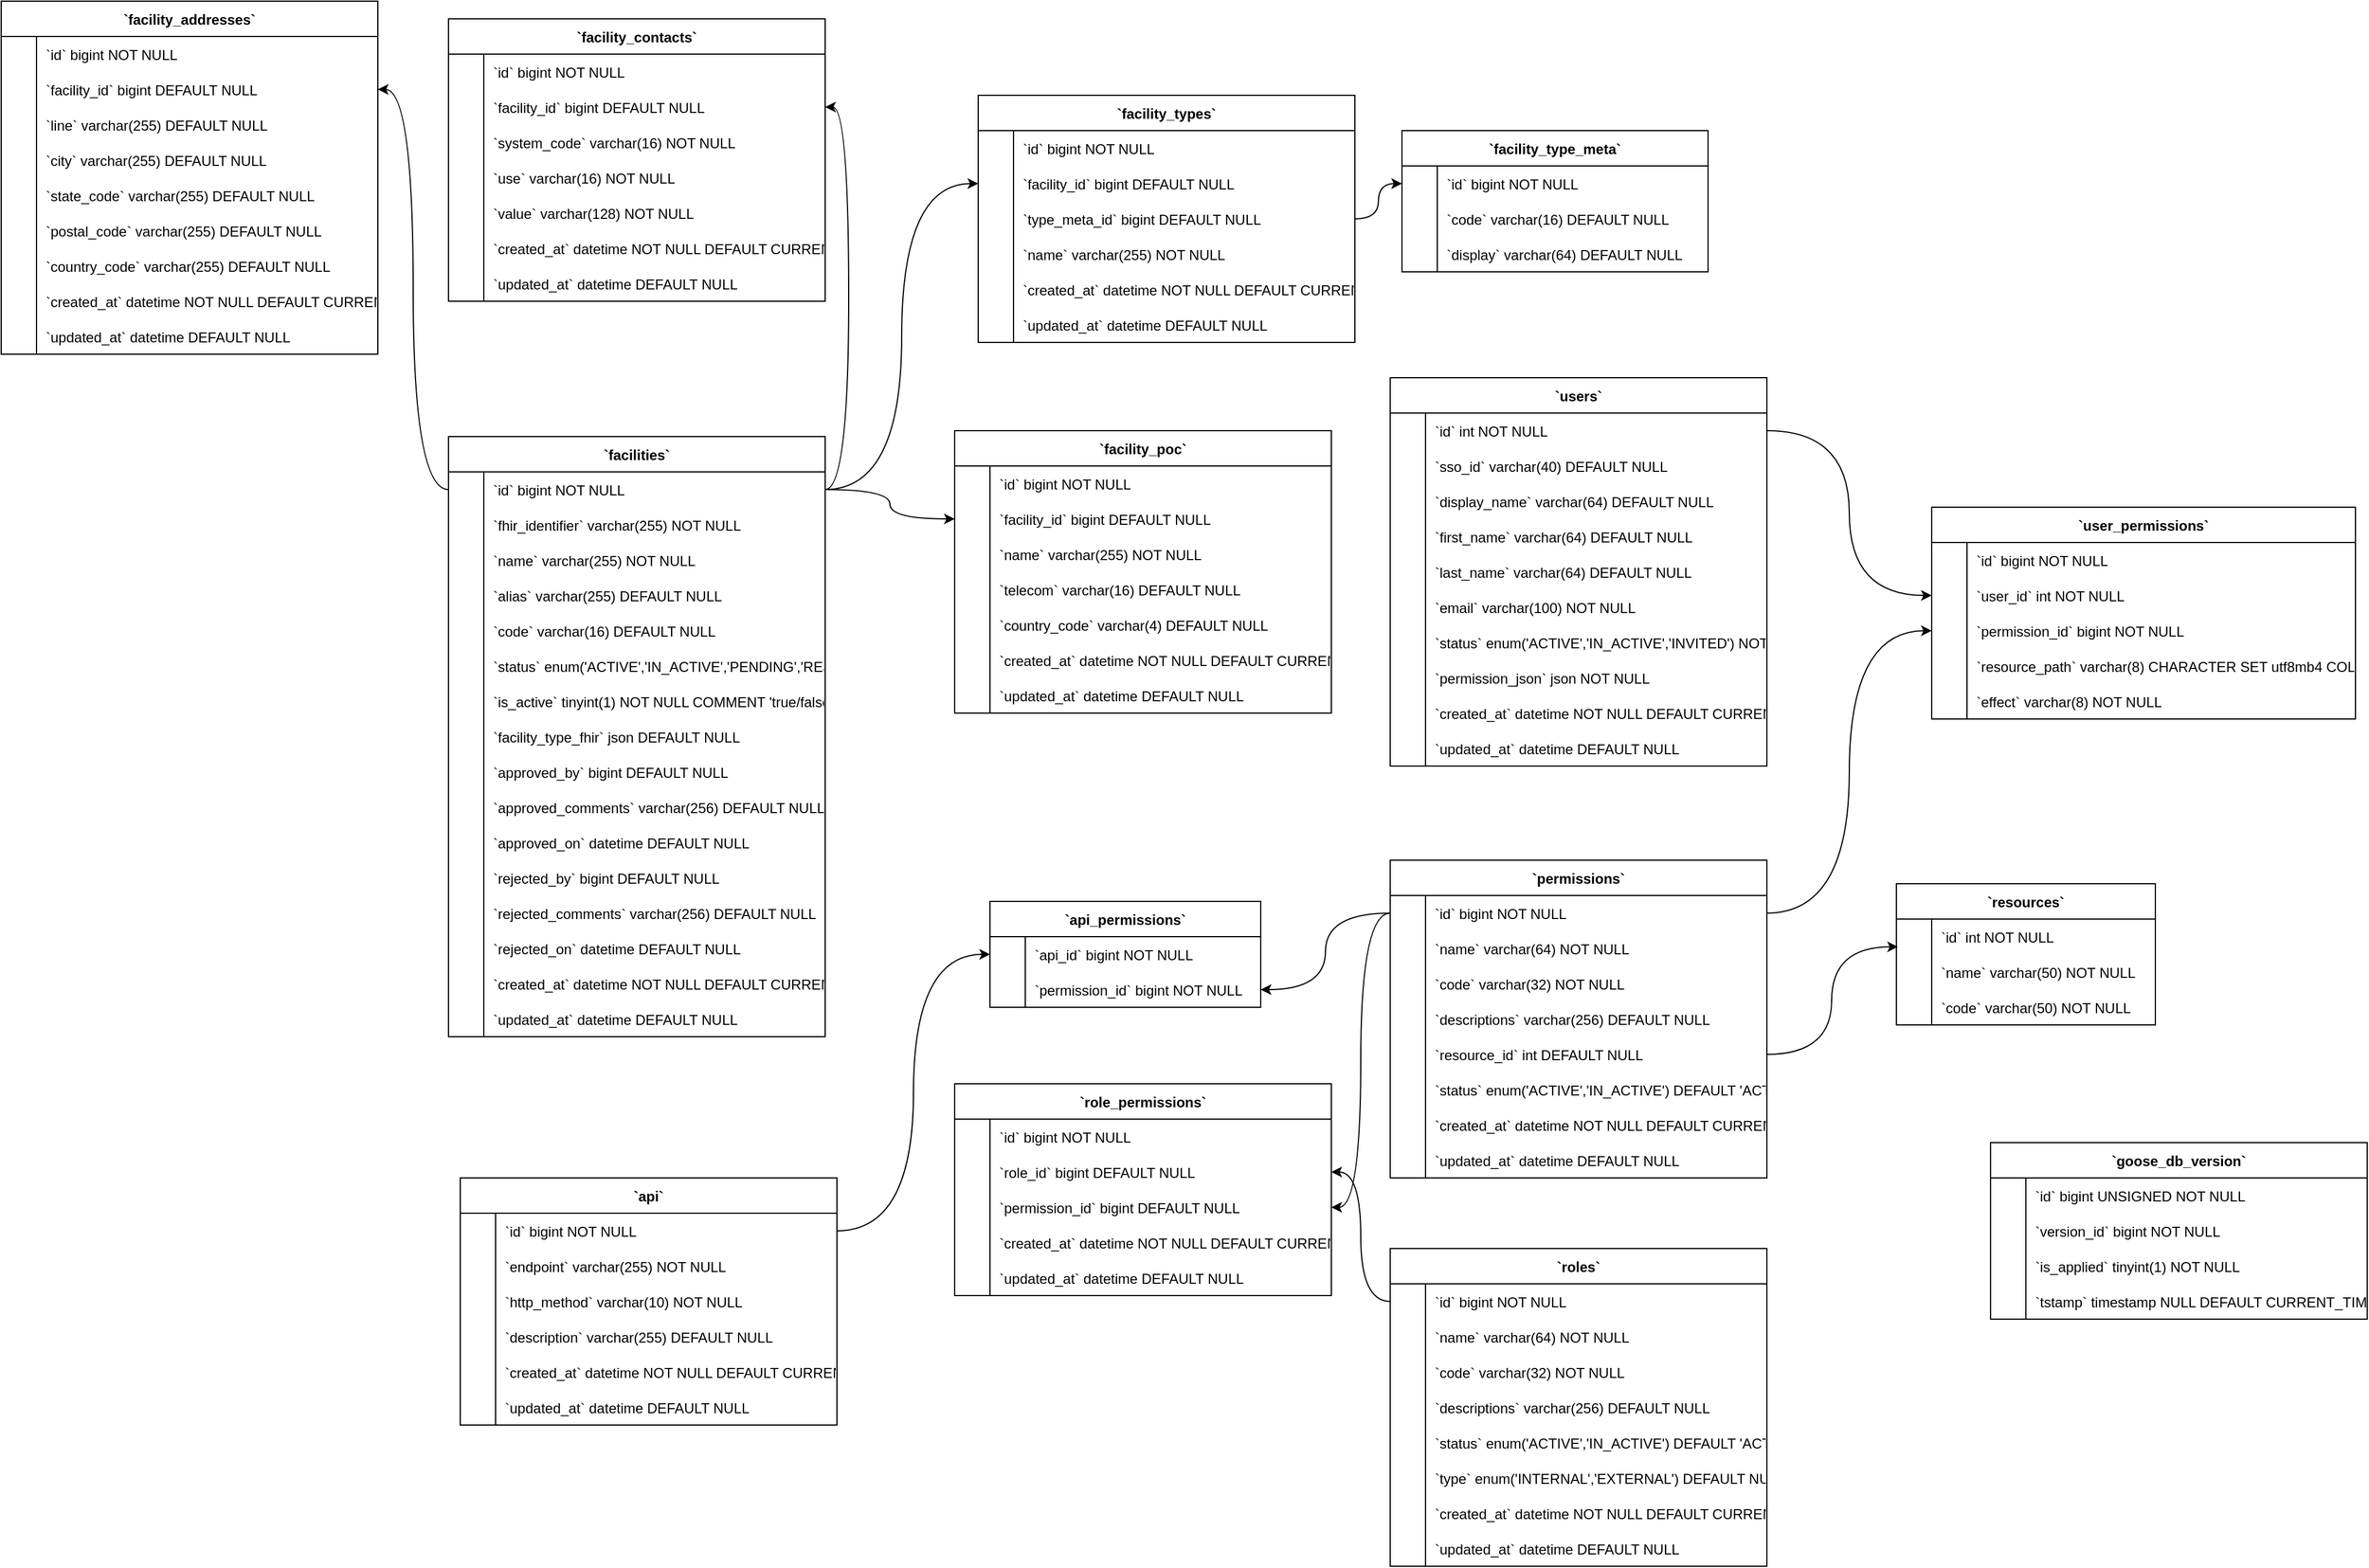 <mxfile version="24.2.3" type="github">
  <diagram name="Page-1" id="xAFjQpcHBWbOD2Gwxkg4">
    <mxGraphModel dx="3984" dy="778" grid="1" gridSize="10" guides="1" tooltips="1" connect="1" arrows="1" fold="1" page="1" pageScale="1" pageWidth="850" pageHeight="1100" math="0" shadow="0">
      <root>
        <mxCell id="0" />
        <mxCell id="1" parent="0" />
        <mxCell id="QCBdWZV2BiElpk-vHcsU-1" value="`api`" style="shape=table;startSize=30;container=1;collapsible=1;childLayout=tableLayout;fixedRows=1;rowLines=0;fontStyle=1;align=center;resizeLast=1;" parent="1" vertex="1">
          <mxGeometry x="-1390" y="1140" width="320" height="210" as="geometry" />
        </mxCell>
        <mxCell id="QCBdWZV2BiElpk-vHcsU-2" value="" style="shape=tableRow;horizontal=0;startSize=0;swimlaneHead=0;swimlaneBody=0;fillColor=none;collapsible=0;dropTarget=0;points=[[0,0.5],[1,0.5]];portConstraint=eastwest;strokeColor=inherit;top=0;left=0;right=0;bottom=0;" parent="QCBdWZV2BiElpk-vHcsU-1" vertex="1">
          <mxGeometry y="30" width="320" height="30" as="geometry" />
        </mxCell>
        <mxCell id="QCBdWZV2BiElpk-vHcsU-3" value="" style="shape=partialRectangle;overflow=hidden;connectable=0;fillColor=none;strokeColor=inherit;top=0;left=0;bottom=0;right=0;" parent="QCBdWZV2BiElpk-vHcsU-2" vertex="1">
          <mxGeometry width="30" height="30" as="geometry">
            <mxRectangle width="30" height="30" as="alternateBounds" />
          </mxGeometry>
        </mxCell>
        <mxCell id="QCBdWZV2BiElpk-vHcsU-4" value="`id` bigint NOT NULL" style="shape=partialRectangle;overflow=hidden;connectable=0;fillColor=none;align=left;strokeColor=inherit;top=0;left=0;bottom=0;right=0;spacingLeft=6;" parent="QCBdWZV2BiElpk-vHcsU-2" vertex="1">
          <mxGeometry x="30" width="290" height="30" as="geometry">
            <mxRectangle width="290" height="30" as="alternateBounds" />
          </mxGeometry>
        </mxCell>
        <mxCell id="QCBdWZV2BiElpk-vHcsU-5" value="" style="shape=tableRow;horizontal=0;startSize=0;swimlaneHead=0;swimlaneBody=0;fillColor=none;collapsible=0;dropTarget=0;points=[[0,0.5],[1,0.5]];portConstraint=eastwest;strokeColor=inherit;top=0;left=0;right=0;bottom=0;" parent="QCBdWZV2BiElpk-vHcsU-1" vertex="1">
          <mxGeometry y="60" width="320" height="30" as="geometry" />
        </mxCell>
        <mxCell id="QCBdWZV2BiElpk-vHcsU-6" value="" style="shape=partialRectangle;overflow=hidden;connectable=0;fillColor=none;strokeColor=inherit;top=0;left=0;bottom=0;right=0;" parent="QCBdWZV2BiElpk-vHcsU-5" vertex="1">
          <mxGeometry width="30" height="30" as="geometry">
            <mxRectangle width="30" height="30" as="alternateBounds" />
          </mxGeometry>
        </mxCell>
        <mxCell id="QCBdWZV2BiElpk-vHcsU-7" value="`endpoint` varchar(255) NOT NULL" style="shape=partialRectangle;overflow=hidden;connectable=0;fillColor=none;align=left;strokeColor=inherit;top=0;left=0;bottom=0;right=0;spacingLeft=6;" parent="QCBdWZV2BiElpk-vHcsU-5" vertex="1">
          <mxGeometry x="30" width="290" height="30" as="geometry">
            <mxRectangle width="290" height="30" as="alternateBounds" />
          </mxGeometry>
        </mxCell>
        <mxCell id="QCBdWZV2BiElpk-vHcsU-8" value="" style="shape=tableRow;horizontal=0;startSize=0;swimlaneHead=0;swimlaneBody=0;fillColor=none;collapsible=0;dropTarget=0;points=[[0,0.5],[1,0.5]];portConstraint=eastwest;strokeColor=inherit;top=0;left=0;right=0;bottom=0;" parent="QCBdWZV2BiElpk-vHcsU-1" vertex="1">
          <mxGeometry y="90" width="320" height="30" as="geometry" />
        </mxCell>
        <mxCell id="QCBdWZV2BiElpk-vHcsU-9" value="" style="shape=partialRectangle;overflow=hidden;connectable=0;fillColor=none;strokeColor=inherit;top=0;left=0;bottom=0;right=0;" parent="QCBdWZV2BiElpk-vHcsU-8" vertex="1">
          <mxGeometry width="30" height="30" as="geometry">
            <mxRectangle width="30" height="30" as="alternateBounds" />
          </mxGeometry>
        </mxCell>
        <mxCell id="QCBdWZV2BiElpk-vHcsU-10" value="`http_method` varchar(10) NOT NULL" style="shape=partialRectangle;overflow=hidden;connectable=0;fillColor=none;align=left;strokeColor=inherit;top=0;left=0;bottom=0;right=0;spacingLeft=6;" parent="QCBdWZV2BiElpk-vHcsU-8" vertex="1">
          <mxGeometry x="30" width="290" height="30" as="geometry">
            <mxRectangle width="290" height="30" as="alternateBounds" />
          </mxGeometry>
        </mxCell>
        <mxCell id="QCBdWZV2BiElpk-vHcsU-11" value="" style="shape=tableRow;horizontal=0;startSize=0;swimlaneHead=0;swimlaneBody=0;fillColor=none;collapsible=0;dropTarget=0;points=[[0,0.5],[1,0.5]];portConstraint=eastwest;strokeColor=inherit;top=0;left=0;right=0;bottom=0;" parent="QCBdWZV2BiElpk-vHcsU-1" vertex="1">
          <mxGeometry y="120" width="320" height="30" as="geometry" />
        </mxCell>
        <mxCell id="QCBdWZV2BiElpk-vHcsU-12" value="" style="shape=partialRectangle;overflow=hidden;connectable=0;fillColor=none;strokeColor=inherit;top=0;left=0;bottom=0;right=0;" parent="QCBdWZV2BiElpk-vHcsU-11" vertex="1">
          <mxGeometry width="30" height="30" as="geometry">
            <mxRectangle width="30" height="30" as="alternateBounds" />
          </mxGeometry>
        </mxCell>
        <mxCell id="QCBdWZV2BiElpk-vHcsU-13" value="`description` varchar(255) DEFAULT NULL" style="shape=partialRectangle;overflow=hidden;connectable=0;fillColor=none;align=left;strokeColor=inherit;top=0;left=0;bottom=0;right=0;spacingLeft=6;" parent="QCBdWZV2BiElpk-vHcsU-11" vertex="1">
          <mxGeometry x="30" width="290" height="30" as="geometry">
            <mxRectangle width="290" height="30" as="alternateBounds" />
          </mxGeometry>
        </mxCell>
        <mxCell id="QCBdWZV2BiElpk-vHcsU-14" value="" style="shape=tableRow;horizontal=0;startSize=0;swimlaneHead=0;swimlaneBody=0;fillColor=none;collapsible=0;dropTarget=0;points=[[0,0.5],[1,0.5]];portConstraint=eastwest;strokeColor=inherit;top=0;left=0;right=0;bottom=0;" parent="QCBdWZV2BiElpk-vHcsU-1" vertex="1">
          <mxGeometry y="150" width="320" height="30" as="geometry" />
        </mxCell>
        <mxCell id="QCBdWZV2BiElpk-vHcsU-15" value="" style="shape=partialRectangle;overflow=hidden;connectable=0;fillColor=none;strokeColor=inherit;top=0;left=0;bottom=0;right=0;" parent="QCBdWZV2BiElpk-vHcsU-14" vertex="1">
          <mxGeometry width="30" height="30" as="geometry">
            <mxRectangle width="30" height="30" as="alternateBounds" />
          </mxGeometry>
        </mxCell>
        <mxCell id="QCBdWZV2BiElpk-vHcsU-16" value="`created_at` datetime NOT NULL DEFAULT CURRENT_TIMESTAMP" style="shape=partialRectangle;overflow=hidden;connectable=0;fillColor=none;align=left;strokeColor=inherit;top=0;left=0;bottom=0;right=0;spacingLeft=6;" parent="QCBdWZV2BiElpk-vHcsU-14" vertex="1">
          <mxGeometry x="30" width="290" height="30" as="geometry">
            <mxRectangle width="290" height="30" as="alternateBounds" />
          </mxGeometry>
        </mxCell>
        <mxCell id="QCBdWZV2BiElpk-vHcsU-17" value="" style="shape=tableRow;horizontal=0;startSize=0;swimlaneHead=0;swimlaneBody=0;fillColor=none;collapsible=0;dropTarget=0;points=[[0,0.5],[1,0.5]];portConstraint=eastwest;strokeColor=inherit;top=0;left=0;right=0;bottom=0;" parent="QCBdWZV2BiElpk-vHcsU-1" vertex="1">
          <mxGeometry y="180" width="320" height="30" as="geometry" />
        </mxCell>
        <mxCell id="QCBdWZV2BiElpk-vHcsU-18" value="" style="shape=partialRectangle;overflow=hidden;connectable=0;fillColor=none;strokeColor=inherit;top=0;left=0;bottom=0;right=0;" parent="QCBdWZV2BiElpk-vHcsU-17" vertex="1">
          <mxGeometry width="30" height="30" as="geometry">
            <mxRectangle width="30" height="30" as="alternateBounds" />
          </mxGeometry>
        </mxCell>
        <mxCell id="QCBdWZV2BiElpk-vHcsU-19" value="`updated_at` datetime DEFAULT NULL" style="shape=partialRectangle;overflow=hidden;connectable=0;fillColor=none;align=left;strokeColor=inherit;top=0;left=0;bottom=0;right=0;spacingLeft=6;" parent="QCBdWZV2BiElpk-vHcsU-17" vertex="1">
          <mxGeometry x="30" width="290" height="30" as="geometry">
            <mxRectangle width="290" height="30" as="alternateBounds" />
          </mxGeometry>
        </mxCell>
        <mxCell id="QCBdWZV2BiElpk-vHcsU-20" value="`api_permissions`" style="shape=table;startSize=30;container=1;collapsible=1;childLayout=tableLayout;fixedRows=1;rowLines=0;fontStyle=1;align=center;resizeLast=1;" parent="1" vertex="1">
          <mxGeometry x="-940" y="905" width="230" height="90" as="geometry" />
        </mxCell>
        <mxCell id="QCBdWZV2BiElpk-vHcsU-21" value="" style="shape=tableRow;horizontal=0;startSize=0;swimlaneHead=0;swimlaneBody=0;fillColor=none;collapsible=0;dropTarget=0;points=[[0,0.5],[1,0.5]];portConstraint=eastwest;strokeColor=inherit;top=0;left=0;right=0;bottom=0;" parent="QCBdWZV2BiElpk-vHcsU-20" vertex="1">
          <mxGeometry y="30" width="230" height="30" as="geometry" />
        </mxCell>
        <mxCell id="QCBdWZV2BiElpk-vHcsU-22" value="" style="shape=partialRectangle;overflow=hidden;connectable=0;fillColor=none;strokeColor=inherit;top=0;left=0;bottom=0;right=0;" parent="QCBdWZV2BiElpk-vHcsU-21" vertex="1">
          <mxGeometry width="30" height="30" as="geometry">
            <mxRectangle width="30" height="30" as="alternateBounds" />
          </mxGeometry>
        </mxCell>
        <mxCell id="QCBdWZV2BiElpk-vHcsU-23" value="`api_id` bigint NOT NULL" style="shape=partialRectangle;overflow=hidden;connectable=0;fillColor=none;align=left;strokeColor=inherit;top=0;left=0;bottom=0;right=0;spacingLeft=6;" parent="QCBdWZV2BiElpk-vHcsU-21" vertex="1">
          <mxGeometry x="30" width="200" height="30" as="geometry">
            <mxRectangle width="200" height="30" as="alternateBounds" />
          </mxGeometry>
        </mxCell>
        <mxCell id="QCBdWZV2BiElpk-vHcsU-24" value="" style="shape=tableRow;horizontal=0;startSize=0;swimlaneHead=0;swimlaneBody=0;fillColor=none;collapsible=0;dropTarget=0;points=[[0,0.5],[1,0.5]];portConstraint=eastwest;strokeColor=inherit;top=0;left=0;right=0;bottom=0;" parent="QCBdWZV2BiElpk-vHcsU-20" vertex="1">
          <mxGeometry y="60" width="230" height="30" as="geometry" />
        </mxCell>
        <mxCell id="QCBdWZV2BiElpk-vHcsU-25" value="" style="shape=partialRectangle;overflow=hidden;connectable=0;fillColor=none;strokeColor=inherit;top=0;left=0;bottom=0;right=0;" parent="QCBdWZV2BiElpk-vHcsU-24" vertex="1">
          <mxGeometry width="30" height="30" as="geometry">
            <mxRectangle width="30" height="30" as="alternateBounds" />
          </mxGeometry>
        </mxCell>
        <mxCell id="QCBdWZV2BiElpk-vHcsU-26" value="`permission_id` bigint NOT NULL" style="shape=partialRectangle;overflow=hidden;connectable=0;fillColor=none;align=left;strokeColor=inherit;top=0;left=0;bottom=0;right=0;spacingLeft=6;" parent="QCBdWZV2BiElpk-vHcsU-24" vertex="1">
          <mxGeometry x="30" width="200" height="30" as="geometry">
            <mxRectangle width="200" height="30" as="alternateBounds" />
          </mxGeometry>
        </mxCell>
        <mxCell id="QCBdWZV2BiElpk-vHcsU-27" value="`facilities`" style="shape=table;startSize=30;container=1;collapsible=1;childLayout=tableLayout;fixedRows=1;rowLines=0;fontStyle=1;align=center;resizeLast=1;" parent="1" vertex="1">
          <mxGeometry x="-1400" y="510" width="320" height="510" as="geometry" />
        </mxCell>
        <mxCell id="QCBdWZV2BiElpk-vHcsU-28" value="" style="shape=tableRow;horizontal=0;startSize=0;swimlaneHead=0;swimlaneBody=0;fillColor=none;collapsible=0;dropTarget=0;points=[[0,0.5],[1,0.5]];portConstraint=eastwest;strokeColor=inherit;top=0;left=0;right=0;bottom=0;" parent="QCBdWZV2BiElpk-vHcsU-27" vertex="1">
          <mxGeometry y="30" width="320" height="30" as="geometry" />
        </mxCell>
        <mxCell id="QCBdWZV2BiElpk-vHcsU-29" value="" style="shape=partialRectangle;overflow=hidden;connectable=0;fillColor=none;strokeColor=inherit;top=0;left=0;bottom=0;right=0;" parent="QCBdWZV2BiElpk-vHcsU-28" vertex="1">
          <mxGeometry width="30" height="30" as="geometry">
            <mxRectangle width="30" height="30" as="alternateBounds" />
          </mxGeometry>
        </mxCell>
        <mxCell id="QCBdWZV2BiElpk-vHcsU-30" value="`id` bigint NOT NULL" style="shape=partialRectangle;overflow=hidden;connectable=0;fillColor=none;align=left;strokeColor=inherit;top=0;left=0;bottom=0;right=0;spacingLeft=6;" parent="QCBdWZV2BiElpk-vHcsU-28" vertex="1">
          <mxGeometry x="30" width="290" height="30" as="geometry">
            <mxRectangle width="290" height="30" as="alternateBounds" />
          </mxGeometry>
        </mxCell>
        <mxCell id="QCBdWZV2BiElpk-vHcsU-31" value="" style="shape=tableRow;horizontal=0;startSize=0;swimlaneHead=0;swimlaneBody=0;fillColor=none;collapsible=0;dropTarget=0;points=[[0,0.5],[1,0.5]];portConstraint=eastwest;strokeColor=inherit;top=0;left=0;right=0;bottom=0;" parent="QCBdWZV2BiElpk-vHcsU-27" vertex="1">
          <mxGeometry y="60" width="320" height="30" as="geometry" />
        </mxCell>
        <mxCell id="QCBdWZV2BiElpk-vHcsU-32" value="" style="shape=partialRectangle;overflow=hidden;connectable=0;fillColor=none;strokeColor=inherit;top=0;left=0;bottom=0;right=0;" parent="QCBdWZV2BiElpk-vHcsU-31" vertex="1">
          <mxGeometry width="30" height="30" as="geometry">
            <mxRectangle width="30" height="30" as="alternateBounds" />
          </mxGeometry>
        </mxCell>
        <mxCell id="QCBdWZV2BiElpk-vHcsU-33" value="`fhir_identifier` varchar(255) NOT NULL" style="shape=partialRectangle;overflow=hidden;connectable=0;fillColor=none;align=left;strokeColor=inherit;top=0;left=0;bottom=0;right=0;spacingLeft=6;" parent="QCBdWZV2BiElpk-vHcsU-31" vertex="1">
          <mxGeometry x="30" width="290" height="30" as="geometry">
            <mxRectangle width="290" height="30" as="alternateBounds" />
          </mxGeometry>
        </mxCell>
        <mxCell id="QCBdWZV2BiElpk-vHcsU-34" value="" style="shape=tableRow;horizontal=0;startSize=0;swimlaneHead=0;swimlaneBody=0;fillColor=none;collapsible=0;dropTarget=0;points=[[0,0.5],[1,0.5]];portConstraint=eastwest;strokeColor=inherit;top=0;left=0;right=0;bottom=0;" parent="QCBdWZV2BiElpk-vHcsU-27" vertex="1">
          <mxGeometry y="90" width="320" height="30" as="geometry" />
        </mxCell>
        <mxCell id="QCBdWZV2BiElpk-vHcsU-35" value="" style="shape=partialRectangle;overflow=hidden;connectable=0;fillColor=none;strokeColor=inherit;top=0;left=0;bottom=0;right=0;" parent="QCBdWZV2BiElpk-vHcsU-34" vertex="1">
          <mxGeometry width="30" height="30" as="geometry">
            <mxRectangle width="30" height="30" as="alternateBounds" />
          </mxGeometry>
        </mxCell>
        <mxCell id="QCBdWZV2BiElpk-vHcsU-36" value="`name` varchar(255) NOT NULL" style="shape=partialRectangle;overflow=hidden;connectable=0;fillColor=none;align=left;strokeColor=inherit;top=0;left=0;bottom=0;right=0;spacingLeft=6;" parent="QCBdWZV2BiElpk-vHcsU-34" vertex="1">
          <mxGeometry x="30" width="290" height="30" as="geometry">
            <mxRectangle width="290" height="30" as="alternateBounds" />
          </mxGeometry>
        </mxCell>
        <mxCell id="QCBdWZV2BiElpk-vHcsU-37" value="" style="shape=tableRow;horizontal=0;startSize=0;swimlaneHead=0;swimlaneBody=0;fillColor=none;collapsible=0;dropTarget=0;points=[[0,0.5],[1,0.5]];portConstraint=eastwest;strokeColor=inherit;top=0;left=0;right=0;bottom=0;" parent="QCBdWZV2BiElpk-vHcsU-27" vertex="1">
          <mxGeometry y="120" width="320" height="30" as="geometry" />
        </mxCell>
        <mxCell id="QCBdWZV2BiElpk-vHcsU-38" value="" style="shape=partialRectangle;overflow=hidden;connectable=0;fillColor=none;strokeColor=inherit;top=0;left=0;bottom=0;right=0;" parent="QCBdWZV2BiElpk-vHcsU-37" vertex="1">
          <mxGeometry width="30" height="30" as="geometry">
            <mxRectangle width="30" height="30" as="alternateBounds" />
          </mxGeometry>
        </mxCell>
        <mxCell id="QCBdWZV2BiElpk-vHcsU-39" value="`alias` varchar(255) DEFAULT NULL" style="shape=partialRectangle;overflow=hidden;connectable=0;fillColor=none;align=left;strokeColor=inherit;top=0;left=0;bottom=0;right=0;spacingLeft=6;" parent="QCBdWZV2BiElpk-vHcsU-37" vertex="1">
          <mxGeometry x="30" width="290" height="30" as="geometry">
            <mxRectangle width="290" height="30" as="alternateBounds" />
          </mxGeometry>
        </mxCell>
        <mxCell id="QCBdWZV2BiElpk-vHcsU-40" value="" style="shape=tableRow;horizontal=0;startSize=0;swimlaneHead=0;swimlaneBody=0;fillColor=none;collapsible=0;dropTarget=0;points=[[0,0.5],[1,0.5]];portConstraint=eastwest;strokeColor=inherit;top=0;left=0;right=0;bottom=0;" parent="QCBdWZV2BiElpk-vHcsU-27" vertex="1">
          <mxGeometry y="150" width="320" height="30" as="geometry" />
        </mxCell>
        <mxCell id="QCBdWZV2BiElpk-vHcsU-41" value="" style="shape=partialRectangle;overflow=hidden;connectable=0;fillColor=none;strokeColor=inherit;top=0;left=0;bottom=0;right=0;" parent="QCBdWZV2BiElpk-vHcsU-40" vertex="1">
          <mxGeometry width="30" height="30" as="geometry">
            <mxRectangle width="30" height="30" as="alternateBounds" />
          </mxGeometry>
        </mxCell>
        <mxCell id="QCBdWZV2BiElpk-vHcsU-42" value="`code` varchar(16) DEFAULT NULL" style="shape=partialRectangle;overflow=hidden;connectable=0;fillColor=none;align=left;strokeColor=inherit;top=0;left=0;bottom=0;right=0;spacingLeft=6;" parent="QCBdWZV2BiElpk-vHcsU-40" vertex="1">
          <mxGeometry x="30" width="290" height="30" as="geometry">
            <mxRectangle width="290" height="30" as="alternateBounds" />
          </mxGeometry>
        </mxCell>
        <mxCell id="QCBdWZV2BiElpk-vHcsU-43" value="" style="shape=tableRow;horizontal=0;startSize=0;swimlaneHead=0;swimlaneBody=0;fillColor=none;collapsible=0;dropTarget=0;points=[[0,0.5],[1,0.5]];portConstraint=eastwest;strokeColor=inherit;top=0;left=0;right=0;bottom=0;" parent="QCBdWZV2BiElpk-vHcsU-27" vertex="1">
          <mxGeometry y="180" width="320" height="30" as="geometry" />
        </mxCell>
        <mxCell id="QCBdWZV2BiElpk-vHcsU-44" value="" style="shape=partialRectangle;overflow=hidden;connectable=0;fillColor=none;strokeColor=inherit;top=0;left=0;bottom=0;right=0;" parent="QCBdWZV2BiElpk-vHcsU-43" vertex="1">
          <mxGeometry width="30" height="30" as="geometry">
            <mxRectangle width="30" height="30" as="alternateBounds" />
          </mxGeometry>
        </mxCell>
        <mxCell id="QCBdWZV2BiElpk-vHcsU-45" value="`status` enum(&#39;ACTIVE&#39;,&#39;IN_ACTIVE&#39;,&#39;PENDING&#39;,&#39;REJECT&#39;) NOT NULL DEFAULT &#39;ACTIVE&#39;" style="shape=partialRectangle;overflow=hidden;connectable=0;fillColor=none;align=left;strokeColor=inherit;top=0;left=0;bottom=0;right=0;spacingLeft=6;" parent="QCBdWZV2BiElpk-vHcsU-43" vertex="1">
          <mxGeometry x="30" width="290" height="30" as="geometry">
            <mxRectangle width="290" height="30" as="alternateBounds" />
          </mxGeometry>
        </mxCell>
        <mxCell id="QCBdWZV2BiElpk-vHcsU-46" value="" style="shape=tableRow;horizontal=0;startSize=0;swimlaneHead=0;swimlaneBody=0;fillColor=none;collapsible=0;dropTarget=0;points=[[0,0.5],[1,0.5]];portConstraint=eastwest;strokeColor=inherit;top=0;left=0;right=0;bottom=0;" parent="QCBdWZV2BiElpk-vHcsU-27" vertex="1">
          <mxGeometry y="210" width="320" height="30" as="geometry" />
        </mxCell>
        <mxCell id="QCBdWZV2BiElpk-vHcsU-47" value="" style="shape=partialRectangle;overflow=hidden;connectable=0;fillColor=none;strokeColor=inherit;top=0;left=0;bottom=0;right=0;" parent="QCBdWZV2BiElpk-vHcsU-46" vertex="1">
          <mxGeometry width="30" height="30" as="geometry">
            <mxRectangle width="30" height="30" as="alternateBounds" />
          </mxGeometry>
        </mxCell>
        <mxCell id="QCBdWZV2BiElpk-vHcsU-48" value="`is_active` tinyint(1) NOT NULL COMMENT &#39;true/false&#39;" style="shape=partialRectangle;overflow=hidden;connectable=0;fillColor=none;align=left;strokeColor=inherit;top=0;left=0;bottom=0;right=0;spacingLeft=6;" parent="QCBdWZV2BiElpk-vHcsU-46" vertex="1">
          <mxGeometry x="30" width="290" height="30" as="geometry">
            <mxRectangle width="290" height="30" as="alternateBounds" />
          </mxGeometry>
        </mxCell>
        <mxCell id="QCBdWZV2BiElpk-vHcsU-49" value="" style="shape=tableRow;horizontal=0;startSize=0;swimlaneHead=0;swimlaneBody=0;fillColor=none;collapsible=0;dropTarget=0;points=[[0,0.5],[1,0.5]];portConstraint=eastwest;strokeColor=inherit;top=0;left=0;right=0;bottom=0;" parent="QCBdWZV2BiElpk-vHcsU-27" vertex="1">
          <mxGeometry y="240" width="320" height="30" as="geometry" />
        </mxCell>
        <mxCell id="QCBdWZV2BiElpk-vHcsU-50" value="" style="shape=partialRectangle;overflow=hidden;connectable=0;fillColor=none;strokeColor=inherit;top=0;left=0;bottom=0;right=0;" parent="QCBdWZV2BiElpk-vHcsU-49" vertex="1">
          <mxGeometry width="30" height="30" as="geometry">
            <mxRectangle width="30" height="30" as="alternateBounds" />
          </mxGeometry>
        </mxCell>
        <mxCell id="QCBdWZV2BiElpk-vHcsU-51" value="`facility_type_fhir` json DEFAULT NULL" style="shape=partialRectangle;overflow=hidden;connectable=0;fillColor=none;align=left;strokeColor=inherit;top=0;left=0;bottom=0;right=0;spacingLeft=6;" parent="QCBdWZV2BiElpk-vHcsU-49" vertex="1">
          <mxGeometry x="30" width="290" height="30" as="geometry">
            <mxRectangle width="290" height="30" as="alternateBounds" />
          </mxGeometry>
        </mxCell>
        <mxCell id="QCBdWZV2BiElpk-vHcsU-52" value="" style="shape=tableRow;horizontal=0;startSize=0;swimlaneHead=0;swimlaneBody=0;fillColor=none;collapsible=0;dropTarget=0;points=[[0,0.5],[1,0.5]];portConstraint=eastwest;strokeColor=inherit;top=0;left=0;right=0;bottom=0;" parent="QCBdWZV2BiElpk-vHcsU-27" vertex="1">
          <mxGeometry y="270" width="320" height="30" as="geometry" />
        </mxCell>
        <mxCell id="QCBdWZV2BiElpk-vHcsU-53" value="" style="shape=partialRectangle;overflow=hidden;connectable=0;fillColor=none;strokeColor=inherit;top=0;left=0;bottom=0;right=0;" parent="QCBdWZV2BiElpk-vHcsU-52" vertex="1">
          <mxGeometry width="30" height="30" as="geometry">
            <mxRectangle width="30" height="30" as="alternateBounds" />
          </mxGeometry>
        </mxCell>
        <mxCell id="QCBdWZV2BiElpk-vHcsU-54" value="`approved_by` bigint DEFAULT NULL" style="shape=partialRectangle;overflow=hidden;connectable=0;fillColor=none;align=left;strokeColor=inherit;top=0;left=0;bottom=0;right=0;spacingLeft=6;" parent="QCBdWZV2BiElpk-vHcsU-52" vertex="1">
          <mxGeometry x="30" width="290" height="30" as="geometry">
            <mxRectangle width="290" height="30" as="alternateBounds" />
          </mxGeometry>
        </mxCell>
        <mxCell id="QCBdWZV2BiElpk-vHcsU-55" value="" style="shape=tableRow;horizontal=0;startSize=0;swimlaneHead=0;swimlaneBody=0;fillColor=none;collapsible=0;dropTarget=0;points=[[0,0.5],[1,0.5]];portConstraint=eastwest;strokeColor=inherit;top=0;left=0;right=0;bottom=0;" parent="QCBdWZV2BiElpk-vHcsU-27" vertex="1">
          <mxGeometry y="300" width="320" height="30" as="geometry" />
        </mxCell>
        <mxCell id="QCBdWZV2BiElpk-vHcsU-56" value="" style="shape=partialRectangle;overflow=hidden;connectable=0;fillColor=none;strokeColor=inherit;top=0;left=0;bottom=0;right=0;" parent="QCBdWZV2BiElpk-vHcsU-55" vertex="1">
          <mxGeometry width="30" height="30" as="geometry">
            <mxRectangle width="30" height="30" as="alternateBounds" />
          </mxGeometry>
        </mxCell>
        <mxCell id="QCBdWZV2BiElpk-vHcsU-57" value="`approved_comments` varchar(256) DEFAULT NULL" style="shape=partialRectangle;overflow=hidden;connectable=0;fillColor=none;align=left;strokeColor=inherit;top=0;left=0;bottom=0;right=0;spacingLeft=6;" parent="QCBdWZV2BiElpk-vHcsU-55" vertex="1">
          <mxGeometry x="30" width="290" height="30" as="geometry">
            <mxRectangle width="290" height="30" as="alternateBounds" />
          </mxGeometry>
        </mxCell>
        <mxCell id="QCBdWZV2BiElpk-vHcsU-58" value="" style="shape=tableRow;horizontal=0;startSize=0;swimlaneHead=0;swimlaneBody=0;fillColor=none;collapsible=0;dropTarget=0;points=[[0,0.5],[1,0.5]];portConstraint=eastwest;strokeColor=inherit;top=0;left=0;right=0;bottom=0;" parent="QCBdWZV2BiElpk-vHcsU-27" vertex="1">
          <mxGeometry y="330" width="320" height="30" as="geometry" />
        </mxCell>
        <mxCell id="QCBdWZV2BiElpk-vHcsU-59" value="" style="shape=partialRectangle;overflow=hidden;connectable=0;fillColor=none;strokeColor=inherit;top=0;left=0;bottom=0;right=0;" parent="QCBdWZV2BiElpk-vHcsU-58" vertex="1">
          <mxGeometry width="30" height="30" as="geometry">
            <mxRectangle width="30" height="30" as="alternateBounds" />
          </mxGeometry>
        </mxCell>
        <mxCell id="QCBdWZV2BiElpk-vHcsU-60" value="`approved_on` datetime DEFAULT NULL" style="shape=partialRectangle;overflow=hidden;connectable=0;fillColor=none;align=left;strokeColor=inherit;top=0;left=0;bottom=0;right=0;spacingLeft=6;" parent="QCBdWZV2BiElpk-vHcsU-58" vertex="1">
          <mxGeometry x="30" width="290" height="30" as="geometry">
            <mxRectangle width="290" height="30" as="alternateBounds" />
          </mxGeometry>
        </mxCell>
        <mxCell id="QCBdWZV2BiElpk-vHcsU-61" value="" style="shape=tableRow;horizontal=0;startSize=0;swimlaneHead=0;swimlaneBody=0;fillColor=none;collapsible=0;dropTarget=0;points=[[0,0.5],[1,0.5]];portConstraint=eastwest;strokeColor=inherit;top=0;left=0;right=0;bottom=0;" parent="QCBdWZV2BiElpk-vHcsU-27" vertex="1">
          <mxGeometry y="360" width="320" height="30" as="geometry" />
        </mxCell>
        <mxCell id="QCBdWZV2BiElpk-vHcsU-62" value="" style="shape=partialRectangle;overflow=hidden;connectable=0;fillColor=none;strokeColor=inherit;top=0;left=0;bottom=0;right=0;" parent="QCBdWZV2BiElpk-vHcsU-61" vertex="1">
          <mxGeometry width="30" height="30" as="geometry">
            <mxRectangle width="30" height="30" as="alternateBounds" />
          </mxGeometry>
        </mxCell>
        <mxCell id="QCBdWZV2BiElpk-vHcsU-63" value="`rejected_by` bigint DEFAULT NULL" style="shape=partialRectangle;overflow=hidden;connectable=0;fillColor=none;align=left;strokeColor=inherit;top=0;left=0;bottom=0;right=0;spacingLeft=6;" parent="QCBdWZV2BiElpk-vHcsU-61" vertex="1">
          <mxGeometry x="30" width="290" height="30" as="geometry">
            <mxRectangle width="290" height="30" as="alternateBounds" />
          </mxGeometry>
        </mxCell>
        <mxCell id="QCBdWZV2BiElpk-vHcsU-64" value="" style="shape=tableRow;horizontal=0;startSize=0;swimlaneHead=0;swimlaneBody=0;fillColor=none;collapsible=0;dropTarget=0;points=[[0,0.5],[1,0.5]];portConstraint=eastwest;strokeColor=inherit;top=0;left=0;right=0;bottom=0;" parent="QCBdWZV2BiElpk-vHcsU-27" vertex="1">
          <mxGeometry y="390" width="320" height="30" as="geometry" />
        </mxCell>
        <mxCell id="QCBdWZV2BiElpk-vHcsU-65" value="" style="shape=partialRectangle;overflow=hidden;connectable=0;fillColor=none;strokeColor=inherit;top=0;left=0;bottom=0;right=0;" parent="QCBdWZV2BiElpk-vHcsU-64" vertex="1">
          <mxGeometry width="30" height="30" as="geometry">
            <mxRectangle width="30" height="30" as="alternateBounds" />
          </mxGeometry>
        </mxCell>
        <mxCell id="QCBdWZV2BiElpk-vHcsU-66" value="`rejected_comments` varchar(256) DEFAULT NULL" style="shape=partialRectangle;overflow=hidden;connectable=0;fillColor=none;align=left;strokeColor=inherit;top=0;left=0;bottom=0;right=0;spacingLeft=6;" parent="QCBdWZV2BiElpk-vHcsU-64" vertex="1">
          <mxGeometry x="30" width="290" height="30" as="geometry">
            <mxRectangle width="290" height="30" as="alternateBounds" />
          </mxGeometry>
        </mxCell>
        <mxCell id="QCBdWZV2BiElpk-vHcsU-67" value="" style="shape=tableRow;horizontal=0;startSize=0;swimlaneHead=0;swimlaneBody=0;fillColor=none;collapsible=0;dropTarget=0;points=[[0,0.5],[1,0.5]];portConstraint=eastwest;strokeColor=inherit;top=0;left=0;right=0;bottom=0;" parent="QCBdWZV2BiElpk-vHcsU-27" vertex="1">
          <mxGeometry y="420" width="320" height="30" as="geometry" />
        </mxCell>
        <mxCell id="QCBdWZV2BiElpk-vHcsU-68" value="" style="shape=partialRectangle;overflow=hidden;connectable=0;fillColor=none;strokeColor=inherit;top=0;left=0;bottom=0;right=0;" parent="QCBdWZV2BiElpk-vHcsU-67" vertex="1">
          <mxGeometry width="30" height="30" as="geometry">
            <mxRectangle width="30" height="30" as="alternateBounds" />
          </mxGeometry>
        </mxCell>
        <mxCell id="QCBdWZV2BiElpk-vHcsU-69" value="`rejected_on` datetime DEFAULT NULL" style="shape=partialRectangle;overflow=hidden;connectable=0;fillColor=none;align=left;strokeColor=inherit;top=0;left=0;bottom=0;right=0;spacingLeft=6;" parent="QCBdWZV2BiElpk-vHcsU-67" vertex="1">
          <mxGeometry x="30" width="290" height="30" as="geometry">
            <mxRectangle width="290" height="30" as="alternateBounds" />
          </mxGeometry>
        </mxCell>
        <mxCell id="QCBdWZV2BiElpk-vHcsU-70" value="" style="shape=tableRow;horizontal=0;startSize=0;swimlaneHead=0;swimlaneBody=0;fillColor=none;collapsible=0;dropTarget=0;points=[[0,0.5],[1,0.5]];portConstraint=eastwest;strokeColor=inherit;top=0;left=0;right=0;bottom=0;" parent="QCBdWZV2BiElpk-vHcsU-27" vertex="1">
          <mxGeometry y="450" width="320" height="30" as="geometry" />
        </mxCell>
        <mxCell id="QCBdWZV2BiElpk-vHcsU-71" value="" style="shape=partialRectangle;overflow=hidden;connectable=0;fillColor=none;strokeColor=inherit;top=0;left=0;bottom=0;right=0;" parent="QCBdWZV2BiElpk-vHcsU-70" vertex="1">
          <mxGeometry width="30" height="30" as="geometry">
            <mxRectangle width="30" height="30" as="alternateBounds" />
          </mxGeometry>
        </mxCell>
        <mxCell id="QCBdWZV2BiElpk-vHcsU-72" value="`created_at` datetime NOT NULL DEFAULT CURRENT_TIMESTAMP" style="shape=partialRectangle;overflow=hidden;connectable=0;fillColor=none;align=left;strokeColor=inherit;top=0;left=0;bottom=0;right=0;spacingLeft=6;" parent="QCBdWZV2BiElpk-vHcsU-70" vertex="1">
          <mxGeometry x="30" width="290" height="30" as="geometry">
            <mxRectangle width="290" height="30" as="alternateBounds" />
          </mxGeometry>
        </mxCell>
        <mxCell id="QCBdWZV2BiElpk-vHcsU-73" value="" style="shape=tableRow;horizontal=0;startSize=0;swimlaneHead=0;swimlaneBody=0;fillColor=none;collapsible=0;dropTarget=0;points=[[0,0.5],[1,0.5]];portConstraint=eastwest;strokeColor=inherit;top=0;left=0;right=0;bottom=0;" parent="QCBdWZV2BiElpk-vHcsU-27" vertex="1">
          <mxGeometry y="480" width="320" height="30" as="geometry" />
        </mxCell>
        <mxCell id="QCBdWZV2BiElpk-vHcsU-74" value="" style="shape=partialRectangle;overflow=hidden;connectable=0;fillColor=none;strokeColor=inherit;top=0;left=0;bottom=0;right=0;" parent="QCBdWZV2BiElpk-vHcsU-73" vertex="1">
          <mxGeometry width="30" height="30" as="geometry">
            <mxRectangle width="30" height="30" as="alternateBounds" />
          </mxGeometry>
        </mxCell>
        <mxCell id="QCBdWZV2BiElpk-vHcsU-75" value="`updated_at` datetime DEFAULT NULL" style="shape=partialRectangle;overflow=hidden;connectable=0;fillColor=none;align=left;strokeColor=inherit;top=0;left=0;bottom=0;right=0;spacingLeft=6;" parent="QCBdWZV2BiElpk-vHcsU-73" vertex="1">
          <mxGeometry x="30" width="290" height="30" as="geometry">
            <mxRectangle width="290" height="30" as="alternateBounds" />
          </mxGeometry>
        </mxCell>
        <mxCell id="QCBdWZV2BiElpk-vHcsU-76" value="`facility_addresses`" style="shape=table;startSize=30;container=1;collapsible=1;childLayout=tableLayout;fixedRows=1;rowLines=0;fontStyle=1;align=center;resizeLast=1;" parent="1" vertex="1">
          <mxGeometry x="-1780" y="140" width="320" height="300" as="geometry" />
        </mxCell>
        <mxCell id="QCBdWZV2BiElpk-vHcsU-77" value="" style="shape=tableRow;horizontal=0;startSize=0;swimlaneHead=0;swimlaneBody=0;fillColor=none;collapsible=0;dropTarget=0;points=[[0,0.5],[1,0.5]];portConstraint=eastwest;strokeColor=inherit;top=0;left=0;right=0;bottom=0;" parent="QCBdWZV2BiElpk-vHcsU-76" vertex="1">
          <mxGeometry y="30" width="320" height="30" as="geometry" />
        </mxCell>
        <mxCell id="QCBdWZV2BiElpk-vHcsU-78" value="" style="shape=partialRectangle;overflow=hidden;connectable=0;fillColor=none;strokeColor=inherit;top=0;left=0;bottom=0;right=0;" parent="QCBdWZV2BiElpk-vHcsU-77" vertex="1">
          <mxGeometry width="30" height="30" as="geometry">
            <mxRectangle width="30" height="30" as="alternateBounds" />
          </mxGeometry>
        </mxCell>
        <mxCell id="QCBdWZV2BiElpk-vHcsU-79" value="`id` bigint NOT NULL" style="shape=partialRectangle;overflow=hidden;connectable=0;fillColor=none;align=left;strokeColor=inherit;top=0;left=0;bottom=0;right=0;spacingLeft=6;" parent="QCBdWZV2BiElpk-vHcsU-77" vertex="1">
          <mxGeometry x="30" width="290" height="30" as="geometry">
            <mxRectangle width="290" height="30" as="alternateBounds" />
          </mxGeometry>
        </mxCell>
        <mxCell id="QCBdWZV2BiElpk-vHcsU-80" value="" style="shape=tableRow;horizontal=0;startSize=0;swimlaneHead=0;swimlaneBody=0;fillColor=none;collapsible=0;dropTarget=0;points=[[0,0.5],[1,0.5]];portConstraint=eastwest;strokeColor=inherit;top=0;left=0;right=0;bottom=0;" parent="QCBdWZV2BiElpk-vHcsU-76" vertex="1">
          <mxGeometry y="60" width="320" height="30" as="geometry" />
        </mxCell>
        <mxCell id="QCBdWZV2BiElpk-vHcsU-81" value="" style="shape=partialRectangle;overflow=hidden;connectable=0;fillColor=none;strokeColor=inherit;top=0;left=0;bottom=0;right=0;" parent="QCBdWZV2BiElpk-vHcsU-80" vertex="1">
          <mxGeometry width="30" height="30" as="geometry">
            <mxRectangle width="30" height="30" as="alternateBounds" />
          </mxGeometry>
        </mxCell>
        <mxCell id="QCBdWZV2BiElpk-vHcsU-82" value="`facility_id` bigint DEFAULT NULL" style="shape=partialRectangle;overflow=hidden;connectable=0;fillColor=none;align=left;strokeColor=inherit;top=0;left=0;bottom=0;right=0;spacingLeft=6;" parent="QCBdWZV2BiElpk-vHcsU-80" vertex="1">
          <mxGeometry x="30" width="290" height="30" as="geometry">
            <mxRectangle width="290" height="30" as="alternateBounds" />
          </mxGeometry>
        </mxCell>
        <mxCell id="QCBdWZV2BiElpk-vHcsU-83" value="" style="shape=tableRow;horizontal=0;startSize=0;swimlaneHead=0;swimlaneBody=0;fillColor=none;collapsible=0;dropTarget=0;points=[[0,0.5],[1,0.5]];portConstraint=eastwest;strokeColor=inherit;top=0;left=0;right=0;bottom=0;" parent="QCBdWZV2BiElpk-vHcsU-76" vertex="1">
          <mxGeometry y="90" width="320" height="30" as="geometry" />
        </mxCell>
        <mxCell id="QCBdWZV2BiElpk-vHcsU-84" value="" style="shape=partialRectangle;overflow=hidden;connectable=0;fillColor=none;strokeColor=inherit;top=0;left=0;bottom=0;right=0;" parent="QCBdWZV2BiElpk-vHcsU-83" vertex="1">
          <mxGeometry width="30" height="30" as="geometry">
            <mxRectangle width="30" height="30" as="alternateBounds" />
          </mxGeometry>
        </mxCell>
        <mxCell id="QCBdWZV2BiElpk-vHcsU-85" value="`line` varchar(255) DEFAULT NULL" style="shape=partialRectangle;overflow=hidden;connectable=0;fillColor=none;align=left;strokeColor=inherit;top=0;left=0;bottom=0;right=0;spacingLeft=6;" parent="QCBdWZV2BiElpk-vHcsU-83" vertex="1">
          <mxGeometry x="30" width="290" height="30" as="geometry">
            <mxRectangle width="290" height="30" as="alternateBounds" />
          </mxGeometry>
        </mxCell>
        <mxCell id="QCBdWZV2BiElpk-vHcsU-86" value="" style="shape=tableRow;horizontal=0;startSize=0;swimlaneHead=0;swimlaneBody=0;fillColor=none;collapsible=0;dropTarget=0;points=[[0,0.5],[1,0.5]];portConstraint=eastwest;strokeColor=inherit;top=0;left=0;right=0;bottom=0;" parent="QCBdWZV2BiElpk-vHcsU-76" vertex="1">
          <mxGeometry y="120" width="320" height="30" as="geometry" />
        </mxCell>
        <mxCell id="QCBdWZV2BiElpk-vHcsU-87" value="" style="shape=partialRectangle;overflow=hidden;connectable=0;fillColor=none;strokeColor=inherit;top=0;left=0;bottom=0;right=0;" parent="QCBdWZV2BiElpk-vHcsU-86" vertex="1">
          <mxGeometry width="30" height="30" as="geometry">
            <mxRectangle width="30" height="30" as="alternateBounds" />
          </mxGeometry>
        </mxCell>
        <mxCell id="QCBdWZV2BiElpk-vHcsU-88" value="`city` varchar(255) DEFAULT NULL" style="shape=partialRectangle;overflow=hidden;connectable=0;fillColor=none;align=left;strokeColor=inherit;top=0;left=0;bottom=0;right=0;spacingLeft=6;" parent="QCBdWZV2BiElpk-vHcsU-86" vertex="1">
          <mxGeometry x="30" width="290" height="30" as="geometry">
            <mxRectangle width="290" height="30" as="alternateBounds" />
          </mxGeometry>
        </mxCell>
        <mxCell id="QCBdWZV2BiElpk-vHcsU-89" value="" style="shape=tableRow;horizontal=0;startSize=0;swimlaneHead=0;swimlaneBody=0;fillColor=none;collapsible=0;dropTarget=0;points=[[0,0.5],[1,0.5]];portConstraint=eastwest;strokeColor=inherit;top=0;left=0;right=0;bottom=0;" parent="QCBdWZV2BiElpk-vHcsU-76" vertex="1">
          <mxGeometry y="150" width="320" height="30" as="geometry" />
        </mxCell>
        <mxCell id="QCBdWZV2BiElpk-vHcsU-90" value="" style="shape=partialRectangle;overflow=hidden;connectable=0;fillColor=none;strokeColor=inherit;top=0;left=0;bottom=0;right=0;" parent="QCBdWZV2BiElpk-vHcsU-89" vertex="1">
          <mxGeometry width="30" height="30" as="geometry">
            <mxRectangle width="30" height="30" as="alternateBounds" />
          </mxGeometry>
        </mxCell>
        <mxCell id="QCBdWZV2BiElpk-vHcsU-91" value="`state_code` varchar(255) DEFAULT NULL" style="shape=partialRectangle;overflow=hidden;connectable=0;fillColor=none;align=left;strokeColor=inherit;top=0;left=0;bottom=0;right=0;spacingLeft=6;" parent="QCBdWZV2BiElpk-vHcsU-89" vertex="1">
          <mxGeometry x="30" width="290" height="30" as="geometry">
            <mxRectangle width="290" height="30" as="alternateBounds" />
          </mxGeometry>
        </mxCell>
        <mxCell id="QCBdWZV2BiElpk-vHcsU-92" value="" style="shape=tableRow;horizontal=0;startSize=0;swimlaneHead=0;swimlaneBody=0;fillColor=none;collapsible=0;dropTarget=0;points=[[0,0.5],[1,0.5]];portConstraint=eastwest;strokeColor=inherit;top=0;left=0;right=0;bottom=0;" parent="QCBdWZV2BiElpk-vHcsU-76" vertex="1">
          <mxGeometry y="180" width="320" height="30" as="geometry" />
        </mxCell>
        <mxCell id="QCBdWZV2BiElpk-vHcsU-93" value="" style="shape=partialRectangle;overflow=hidden;connectable=0;fillColor=none;strokeColor=inherit;top=0;left=0;bottom=0;right=0;" parent="QCBdWZV2BiElpk-vHcsU-92" vertex="1">
          <mxGeometry width="30" height="30" as="geometry">
            <mxRectangle width="30" height="30" as="alternateBounds" />
          </mxGeometry>
        </mxCell>
        <mxCell id="QCBdWZV2BiElpk-vHcsU-94" value="`postal_code` varchar(255) DEFAULT NULL" style="shape=partialRectangle;overflow=hidden;connectable=0;fillColor=none;align=left;strokeColor=inherit;top=0;left=0;bottom=0;right=0;spacingLeft=6;" parent="QCBdWZV2BiElpk-vHcsU-92" vertex="1">
          <mxGeometry x="30" width="290" height="30" as="geometry">
            <mxRectangle width="290" height="30" as="alternateBounds" />
          </mxGeometry>
        </mxCell>
        <mxCell id="QCBdWZV2BiElpk-vHcsU-95" value="" style="shape=tableRow;horizontal=0;startSize=0;swimlaneHead=0;swimlaneBody=0;fillColor=none;collapsible=0;dropTarget=0;points=[[0,0.5],[1,0.5]];portConstraint=eastwest;strokeColor=inherit;top=0;left=0;right=0;bottom=0;" parent="QCBdWZV2BiElpk-vHcsU-76" vertex="1">
          <mxGeometry y="210" width="320" height="30" as="geometry" />
        </mxCell>
        <mxCell id="QCBdWZV2BiElpk-vHcsU-96" value="" style="shape=partialRectangle;overflow=hidden;connectable=0;fillColor=none;strokeColor=inherit;top=0;left=0;bottom=0;right=0;" parent="QCBdWZV2BiElpk-vHcsU-95" vertex="1">
          <mxGeometry width="30" height="30" as="geometry">
            <mxRectangle width="30" height="30" as="alternateBounds" />
          </mxGeometry>
        </mxCell>
        <mxCell id="QCBdWZV2BiElpk-vHcsU-97" value="`country_code` varchar(255) DEFAULT NULL" style="shape=partialRectangle;overflow=hidden;connectable=0;fillColor=none;align=left;strokeColor=inherit;top=0;left=0;bottom=0;right=0;spacingLeft=6;" parent="QCBdWZV2BiElpk-vHcsU-95" vertex="1">
          <mxGeometry x="30" width="290" height="30" as="geometry">
            <mxRectangle width="290" height="30" as="alternateBounds" />
          </mxGeometry>
        </mxCell>
        <mxCell id="QCBdWZV2BiElpk-vHcsU-98" value="" style="shape=tableRow;horizontal=0;startSize=0;swimlaneHead=0;swimlaneBody=0;fillColor=none;collapsible=0;dropTarget=0;points=[[0,0.5],[1,0.5]];portConstraint=eastwest;strokeColor=inherit;top=0;left=0;right=0;bottom=0;" parent="QCBdWZV2BiElpk-vHcsU-76" vertex="1">
          <mxGeometry y="240" width="320" height="30" as="geometry" />
        </mxCell>
        <mxCell id="QCBdWZV2BiElpk-vHcsU-99" value="" style="shape=partialRectangle;overflow=hidden;connectable=0;fillColor=none;strokeColor=inherit;top=0;left=0;bottom=0;right=0;" parent="QCBdWZV2BiElpk-vHcsU-98" vertex="1">
          <mxGeometry width="30" height="30" as="geometry">
            <mxRectangle width="30" height="30" as="alternateBounds" />
          </mxGeometry>
        </mxCell>
        <mxCell id="QCBdWZV2BiElpk-vHcsU-100" value="`created_at` datetime NOT NULL DEFAULT CURRENT_TIMESTAMP" style="shape=partialRectangle;overflow=hidden;connectable=0;fillColor=none;align=left;strokeColor=inherit;top=0;left=0;bottom=0;right=0;spacingLeft=6;" parent="QCBdWZV2BiElpk-vHcsU-98" vertex="1">
          <mxGeometry x="30" width="290" height="30" as="geometry">
            <mxRectangle width="290" height="30" as="alternateBounds" />
          </mxGeometry>
        </mxCell>
        <mxCell id="QCBdWZV2BiElpk-vHcsU-101" value="" style="shape=tableRow;horizontal=0;startSize=0;swimlaneHead=0;swimlaneBody=0;fillColor=none;collapsible=0;dropTarget=0;points=[[0,0.5],[1,0.5]];portConstraint=eastwest;strokeColor=inherit;top=0;left=0;right=0;bottom=0;" parent="QCBdWZV2BiElpk-vHcsU-76" vertex="1">
          <mxGeometry y="270" width="320" height="30" as="geometry" />
        </mxCell>
        <mxCell id="QCBdWZV2BiElpk-vHcsU-102" value="" style="shape=partialRectangle;overflow=hidden;connectable=0;fillColor=none;strokeColor=inherit;top=0;left=0;bottom=0;right=0;" parent="QCBdWZV2BiElpk-vHcsU-101" vertex="1">
          <mxGeometry width="30" height="30" as="geometry">
            <mxRectangle width="30" height="30" as="alternateBounds" />
          </mxGeometry>
        </mxCell>
        <mxCell id="QCBdWZV2BiElpk-vHcsU-103" value="`updated_at` datetime DEFAULT NULL" style="shape=partialRectangle;overflow=hidden;connectable=0;fillColor=none;align=left;strokeColor=inherit;top=0;left=0;bottom=0;right=0;spacingLeft=6;" parent="QCBdWZV2BiElpk-vHcsU-101" vertex="1">
          <mxGeometry x="30" width="290" height="30" as="geometry">
            <mxRectangle width="290" height="30" as="alternateBounds" />
          </mxGeometry>
        </mxCell>
        <mxCell id="QCBdWZV2BiElpk-vHcsU-104" value="`facility_contacts`" style="shape=table;startSize=30;container=1;collapsible=1;childLayout=tableLayout;fixedRows=1;rowLines=0;fontStyle=1;align=center;resizeLast=1;" parent="1" vertex="1">
          <mxGeometry x="-1400" y="155" width="320" height="240" as="geometry" />
        </mxCell>
        <mxCell id="QCBdWZV2BiElpk-vHcsU-105" value="" style="shape=tableRow;horizontal=0;startSize=0;swimlaneHead=0;swimlaneBody=0;fillColor=none;collapsible=0;dropTarget=0;points=[[0,0.5],[1,0.5]];portConstraint=eastwest;strokeColor=inherit;top=0;left=0;right=0;bottom=0;" parent="QCBdWZV2BiElpk-vHcsU-104" vertex="1">
          <mxGeometry y="30" width="320" height="30" as="geometry" />
        </mxCell>
        <mxCell id="QCBdWZV2BiElpk-vHcsU-106" value="" style="shape=partialRectangle;overflow=hidden;connectable=0;fillColor=none;strokeColor=inherit;top=0;left=0;bottom=0;right=0;" parent="QCBdWZV2BiElpk-vHcsU-105" vertex="1">
          <mxGeometry width="30" height="30" as="geometry">
            <mxRectangle width="30" height="30" as="alternateBounds" />
          </mxGeometry>
        </mxCell>
        <mxCell id="QCBdWZV2BiElpk-vHcsU-107" value="`id` bigint NOT NULL" style="shape=partialRectangle;overflow=hidden;connectable=0;fillColor=none;align=left;strokeColor=inherit;top=0;left=0;bottom=0;right=0;spacingLeft=6;" parent="QCBdWZV2BiElpk-vHcsU-105" vertex="1">
          <mxGeometry x="30" width="290" height="30" as="geometry">
            <mxRectangle width="290" height="30" as="alternateBounds" />
          </mxGeometry>
        </mxCell>
        <mxCell id="QCBdWZV2BiElpk-vHcsU-108" value="" style="shape=tableRow;horizontal=0;startSize=0;swimlaneHead=0;swimlaneBody=0;fillColor=none;collapsible=0;dropTarget=0;points=[[0,0.5],[1,0.5]];portConstraint=eastwest;strokeColor=inherit;top=0;left=0;right=0;bottom=0;" parent="QCBdWZV2BiElpk-vHcsU-104" vertex="1">
          <mxGeometry y="60" width="320" height="30" as="geometry" />
        </mxCell>
        <mxCell id="QCBdWZV2BiElpk-vHcsU-109" value="" style="shape=partialRectangle;overflow=hidden;connectable=0;fillColor=none;strokeColor=inherit;top=0;left=0;bottom=0;right=0;" parent="QCBdWZV2BiElpk-vHcsU-108" vertex="1">
          <mxGeometry width="30" height="30" as="geometry">
            <mxRectangle width="30" height="30" as="alternateBounds" />
          </mxGeometry>
        </mxCell>
        <mxCell id="QCBdWZV2BiElpk-vHcsU-110" value="`facility_id` bigint DEFAULT NULL" style="shape=partialRectangle;overflow=hidden;connectable=0;fillColor=none;align=left;strokeColor=inherit;top=0;left=0;bottom=0;right=0;spacingLeft=6;" parent="QCBdWZV2BiElpk-vHcsU-108" vertex="1">
          <mxGeometry x="30" width="290" height="30" as="geometry">
            <mxRectangle width="290" height="30" as="alternateBounds" />
          </mxGeometry>
        </mxCell>
        <mxCell id="QCBdWZV2BiElpk-vHcsU-111" value="" style="shape=tableRow;horizontal=0;startSize=0;swimlaneHead=0;swimlaneBody=0;fillColor=none;collapsible=0;dropTarget=0;points=[[0,0.5],[1,0.5]];portConstraint=eastwest;strokeColor=inherit;top=0;left=0;right=0;bottom=0;" parent="QCBdWZV2BiElpk-vHcsU-104" vertex="1">
          <mxGeometry y="90" width="320" height="30" as="geometry" />
        </mxCell>
        <mxCell id="QCBdWZV2BiElpk-vHcsU-112" value="" style="shape=partialRectangle;overflow=hidden;connectable=0;fillColor=none;strokeColor=inherit;top=0;left=0;bottom=0;right=0;" parent="QCBdWZV2BiElpk-vHcsU-111" vertex="1">
          <mxGeometry width="30" height="30" as="geometry">
            <mxRectangle width="30" height="30" as="alternateBounds" />
          </mxGeometry>
        </mxCell>
        <mxCell id="QCBdWZV2BiElpk-vHcsU-113" value="`system_code` varchar(16) NOT NULL" style="shape=partialRectangle;overflow=hidden;connectable=0;fillColor=none;align=left;strokeColor=inherit;top=0;left=0;bottom=0;right=0;spacingLeft=6;" parent="QCBdWZV2BiElpk-vHcsU-111" vertex="1">
          <mxGeometry x="30" width="290" height="30" as="geometry">
            <mxRectangle width="290" height="30" as="alternateBounds" />
          </mxGeometry>
        </mxCell>
        <mxCell id="QCBdWZV2BiElpk-vHcsU-114" value="" style="shape=tableRow;horizontal=0;startSize=0;swimlaneHead=0;swimlaneBody=0;fillColor=none;collapsible=0;dropTarget=0;points=[[0,0.5],[1,0.5]];portConstraint=eastwest;strokeColor=inherit;top=0;left=0;right=0;bottom=0;" parent="QCBdWZV2BiElpk-vHcsU-104" vertex="1">
          <mxGeometry y="120" width="320" height="30" as="geometry" />
        </mxCell>
        <mxCell id="QCBdWZV2BiElpk-vHcsU-115" value="" style="shape=partialRectangle;overflow=hidden;connectable=0;fillColor=none;strokeColor=inherit;top=0;left=0;bottom=0;right=0;" parent="QCBdWZV2BiElpk-vHcsU-114" vertex="1">
          <mxGeometry width="30" height="30" as="geometry">
            <mxRectangle width="30" height="30" as="alternateBounds" />
          </mxGeometry>
        </mxCell>
        <mxCell id="QCBdWZV2BiElpk-vHcsU-116" value="`use` varchar(16) NOT NULL" style="shape=partialRectangle;overflow=hidden;connectable=0;fillColor=none;align=left;strokeColor=inherit;top=0;left=0;bottom=0;right=0;spacingLeft=6;" parent="QCBdWZV2BiElpk-vHcsU-114" vertex="1">
          <mxGeometry x="30" width="290" height="30" as="geometry">
            <mxRectangle width="290" height="30" as="alternateBounds" />
          </mxGeometry>
        </mxCell>
        <mxCell id="QCBdWZV2BiElpk-vHcsU-117" value="" style="shape=tableRow;horizontal=0;startSize=0;swimlaneHead=0;swimlaneBody=0;fillColor=none;collapsible=0;dropTarget=0;points=[[0,0.5],[1,0.5]];portConstraint=eastwest;strokeColor=inherit;top=0;left=0;right=0;bottom=0;" parent="QCBdWZV2BiElpk-vHcsU-104" vertex="1">
          <mxGeometry y="150" width="320" height="30" as="geometry" />
        </mxCell>
        <mxCell id="QCBdWZV2BiElpk-vHcsU-118" value="" style="shape=partialRectangle;overflow=hidden;connectable=0;fillColor=none;strokeColor=inherit;top=0;left=0;bottom=0;right=0;" parent="QCBdWZV2BiElpk-vHcsU-117" vertex="1">
          <mxGeometry width="30" height="30" as="geometry">
            <mxRectangle width="30" height="30" as="alternateBounds" />
          </mxGeometry>
        </mxCell>
        <mxCell id="QCBdWZV2BiElpk-vHcsU-119" value="`value` varchar(128) NOT NULL" style="shape=partialRectangle;overflow=hidden;connectable=0;fillColor=none;align=left;strokeColor=inherit;top=0;left=0;bottom=0;right=0;spacingLeft=6;" parent="QCBdWZV2BiElpk-vHcsU-117" vertex="1">
          <mxGeometry x="30" width="290" height="30" as="geometry">
            <mxRectangle width="290" height="30" as="alternateBounds" />
          </mxGeometry>
        </mxCell>
        <mxCell id="QCBdWZV2BiElpk-vHcsU-120" value="" style="shape=tableRow;horizontal=0;startSize=0;swimlaneHead=0;swimlaneBody=0;fillColor=none;collapsible=0;dropTarget=0;points=[[0,0.5],[1,0.5]];portConstraint=eastwest;strokeColor=inherit;top=0;left=0;right=0;bottom=0;" parent="QCBdWZV2BiElpk-vHcsU-104" vertex="1">
          <mxGeometry y="180" width="320" height="30" as="geometry" />
        </mxCell>
        <mxCell id="QCBdWZV2BiElpk-vHcsU-121" value="" style="shape=partialRectangle;overflow=hidden;connectable=0;fillColor=none;strokeColor=inherit;top=0;left=0;bottom=0;right=0;" parent="QCBdWZV2BiElpk-vHcsU-120" vertex="1">
          <mxGeometry width="30" height="30" as="geometry">
            <mxRectangle width="30" height="30" as="alternateBounds" />
          </mxGeometry>
        </mxCell>
        <mxCell id="QCBdWZV2BiElpk-vHcsU-122" value="`created_at` datetime NOT NULL DEFAULT CURRENT_TIMESTAMP" style="shape=partialRectangle;overflow=hidden;connectable=0;fillColor=none;align=left;strokeColor=inherit;top=0;left=0;bottom=0;right=0;spacingLeft=6;" parent="QCBdWZV2BiElpk-vHcsU-120" vertex="1">
          <mxGeometry x="30" width="290" height="30" as="geometry">
            <mxRectangle width="290" height="30" as="alternateBounds" />
          </mxGeometry>
        </mxCell>
        <mxCell id="QCBdWZV2BiElpk-vHcsU-123" value="" style="shape=tableRow;horizontal=0;startSize=0;swimlaneHead=0;swimlaneBody=0;fillColor=none;collapsible=0;dropTarget=0;points=[[0,0.5],[1,0.5]];portConstraint=eastwest;strokeColor=inherit;top=0;left=0;right=0;bottom=0;" parent="QCBdWZV2BiElpk-vHcsU-104" vertex="1">
          <mxGeometry y="210" width="320" height="30" as="geometry" />
        </mxCell>
        <mxCell id="QCBdWZV2BiElpk-vHcsU-124" value="" style="shape=partialRectangle;overflow=hidden;connectable=0;fillColor=none;strokeColor=inherit;top=0;left=0;bottom=0;right=0;" parent="QCBdWZV2BiElpk-vHcsU-123" vertex="1">
          <mxGeometry width="30" height="30" as="geometry">
            <mxRectangle width="30" height="30" as="alternateBounds" />
          </mxGeometry>
        </mxCell>
        <mxCell id="QCBdWZV2BiElpk-vHcsU-125" value="`updated_at` datetime DEFAULT NULL" style="shape=partialRectangle;overflow=hidden;connectable=0;fillColor=none;align=left;strokeColor=inherit;top=0;left=0;bottom=0;right=0;spacingLeft=6;" parent="QCBdWZV2BiElpk-vHcsU-123" vertex="1">
          <mxGeometry x="30" width="290" height="30" as="geometry">
            <mxRectangle width="290" height="30" as="alternateBounds" />
          </mxGeometry>
        </mxCell>
        <mxCell id="QCBdWZV2BiElpk-vHcsU-126" value="`facility_poc`" style="shape=table;startSize=30;container=1;collapsible=1;childLayout=tableLayout;fixedRows=1;rowLines=0;fontStyle=1;align=center;resizeLast=1;" parent="1" vertex="1">
          <mxGeometry x="-970" y="505" width="320" height="240" as="geometry" />
        </mxCell>
        <mxCell id="QCBdWZV2BiElpk-vHcsU-127" value="" style="shape=tableRow;horizontal=0;startSize=0;swimlaneHead=0;swimlaneBody=0;fillColor=none;collapsible=0;dropTarget=0;points=[[0,0.5],[1,0.5]];portConstraint=eastwest;strokeColor=inherit;top=0;left=0;right=0;bottom=0;" parent="QCBdWZV2BiElpk-vHcsU-126" vertex="1">
          <mxGeometry y="30" width="320" height="30" as="geometry" />
        </mxCell>
        <mxCell id="QCBdWZV2BiElpk-vHcsU-128" value="" style="shape=partialRectangle;overflow=hidden;connectable=0;fillColor=none;strokeColor=inherit;top=0;left=0;bottom=0;right=0;" parent="QCBdWZV2BiElpk-vHcsU-127" vertex="1">
          <mxGeometry width="30" height="30" as="geometry">
            <mxRectangle width="30" height="30" as="alternateBounds" />
          </mxGeometry>
        </mxCell>
        <mxCell id="QCBdWZV2BiElpk-vHcsU-129" value="`id` bigint NOT NULL" style="shape=partialRectangle;overflow=hidden;connectable=0;fillColor=none;align=left;strokeColor=inherit;top=0;left=0;bottom=0;right=0;spacingLeft=6;" parent="QCBdWZV2BiElpk-vHcsU-127" vertex="1">
          <mxGeometry x="30" width="290" height="30" as="geometry">
            <mxRectangle width="290" height="30" as="alternateBounds" />
          </mxGeometry>
        </mxCell>
        <mxCell id="QCBdWZV2BiElpk-vHcsU-130" value="" style="shape=tableRow;horizontal=0;startSize=0;swimlaneHead=0;swimlaneBody=0;fillColor=none;collapsible=0;dropTarget=0;points=[[0,0.5],[1,0.5]];portConstraint=eastwest;strokeColor=inherit;top=0;left=0;right=0;bottom=0;" parent="QCBdWZV2BiElpk-vHcsU-126" vertex="1">
          <mxGeometry y="60" width="320" height="30" as="geometry" />
        </mxCell>
        <mxCell id="QCBdWZV2BiElpk-vHcsU-131" value="" style="shape=partialRectangle;overflow=hidden;connectable=0;fillColor=none;strokeColor=inherit;top=0;left=0;bottom=0;right=0;" parent="QCBdWZV2BiElpk-vHcsU-130" vertex="1">
          <mxGeometry width="30" height="30" as="geometry">
            <mxRectangle width="30" height="30" as="alternateBounds" />
          </mxGeometry>
        </mxCell>
        <mxCell id="QCBdWZV2BiElpk-vHcsU-132" value="`facility_id` bigint DEFAULT NULL" style="shape=partialRectangle;overflow=hidden;connectable=0;fillColor=none;align=left;strokeColor=inherit;top=0;left=0;bottom=0;right=0;spacingLeft=6;" parent="QCBdWZV2BiElpk-vHcsU-130" vertex="1">
          <mxGeometry x="30" width="290" height="30" as="geometry">
            <mxRectangle width="290" height="30" as="alternateBounds" />
          </mxGeometry>
        </mxCell>
        <mxCell id="QCBdWZV2BiElpk-vHcsU-133" value="" style="shape=tableRow;horizontal=0;startSize=0;swimlaneHead=0;swimlaneBody=0;fillColor=none;collapsible=0;dropTarget=0;points=[[0,0.5],[1,0.5]];portConstraint=eastwest;strokeColor=inherit;top=0;left=0;right=0;bottom=0;" parent="QCBdWZV2BiElpk-vHcsU-126" vertex="1">
          <mxGeometry y="90" width="320" height="30" as="geometry" />
        </mxCell>
        <mxCell id="QCBdWZV2BiElpk-vHcsU-134" value="" style="shape=partialRectangle;overflow=hidden;connectable=0;fillColor=none;strokeColor=inherit;top=0;left=0;bottom=0;right=0;" parent="QCBdWZV2BiElpk-vHcsU-133" vertex="1">
          <mxGeometry width="30" height="30" as="geometry">
            <mxRectangle width="30" height="30" as="alternateBounds" />
          </mxGeometry>
        </mxCell>
        <mxCell id="QCBdWZV2BiElpk-vHcsU-135" value="`name` varchar(255) NOT NULL" style="shape=partialRectangle;overflow=hidden;connectable=0;fillColor=none;align=left;strokeColor=inherit;top=0;left=0;bottom=0;right=0;spacingLeft=6;" parent="QCBdWZV2BiElpk-vHcsU-133" vertex="1">
          <mxGeometry x="30" width="290" height="30" as="geometry">
            <mxRectangle width="290" height="30" as="alternateBounds" />
          </mxGeometry>
        </mxCell>
        <mxCell id="QCBdWZV2BiElpk-vHcsU-136" value="" style="shape=tableRow;horizontal=0;startSize=0;swimlaneHead=0;swimlaneBody=0;fillColor=none;collapsible=0;dropTarget=0;points=[[0,0.5],[1,0.5]];portConstraint=eastwest;strokeColor=inherit;top=0;left=0;right=0;bottom=0;" parent="QCBdWZV2BiElpk-vHcsU-126" vertex="1">
          <mxGeometry y="120" width="320" height="30" as="geometry" />
        </mxCell>
        <mxCell id="QCBdWZV2BiElpk-vHcsU-137" value="" style="shape=partialRectangle;overflow=hidden;connectable=0;fillColor=none;strokeColor=inherit;top=0;left=0;bottom=0;right=0;" parent="QCBdWZV2BiElpk-vHcsU-136" vertex="1">
          <mxGeometry width="30" height="30" as="geometry">
            <mxRectangle width="30" height="30" as="alternateBounds" />
          </mxGeometry>
        </mxCell>
        <mxCell id="QCBdWZV2BiElpk-vHcsU-138" value="`telecom` varchar(16) DEFAULT NULL" style="shape=partialRectangle;overflow=hidden;connectable=0;fillColor=none;align=left;strokeColor=inherit;top=0;left=0;bottom=0;right=0;spacingLeft=6;" parent="QCBdWZV2BiElpk-vHcsU-136" vertex="1">
          <mxGeometry x="30" width="290" height="30" as="geometry">
            <mxRectangle width="290" height="30" as="alternateBounds" />
          </mxGeometry>
        </mxCell>
        <mxCell id="QCBdWZV2BiElpk-vHcsU-139" value="" style="shape=tableRow;horizontal=0;startSize=0;swimlaneHead=0;swimlaneBody=0;fillColor=none;collapsible=0;dropTarget=0;points=[[0,0.5],[1,0.5]];portConstraint=eastwest;strokeColor=inherit;top=0;left=0;right=0;bottom=0;" parent="QCBdWZV2BiElpk-vHcsU-126" vertex="1">
          <mxGeometry y="150" width="320" height="30" as="geometry" />
        </mxCell>
        <mxCell id="QCBdWZV2BiElpk-vHcsU-140" value="" style="shape=partialRectangle;overflow=hidden;connectable=0;fillColor=none;strokeColor=inherit;top=0;left=0;bottom=0;right=0;" parent="QCBdWZV2BiElpk-vHcsU-139" vertex="1">
          <mxGeometry width="30" height="30" as="geometry">
            <mxRectangle width="30" height="30" as="alternateBounds" />
          </mxGeometry>
        </mxCell>
        <mxCell id="QCBdWZV2BiElpk-vHcsU-141" value="`country_code` varchar(4) DEFAULT NULL" style="shape=partialRectangle;overflow=hidden;connectable=0;fillColor=none;align=left;strokeColor=inherit;top=0;left=0;bottom=0;right=0;spacingLeft=6;" parent="QCBdWZV2BiElpk-vHcsU-139" vertex="1">
          <mxGeometry x="30" width="290" height="30" as="geometry">
            <mxRectangle width="290" height="30" as="alternateBounds" />
          </mxGeometry>
        </mxCell>
        <mxCell id="QCBdWZV2BiElpk-vHcsU-142" value="" style="shape=tableRow;horizontal=0;startSize=0;swimlaneHead=0;swimlaneBody=0;fillColor=none;collapsible=0;dropTarget=0;points=[[0,0.5],[1,0.5]];portConstraint=eastwest;strokeColor=inherit;top=0;left=0;right=0;bottom=0;" parent="QCBdWZV2BiElpk-vHcsU-126" vertex="1">
          <mxGeometry y="180" width="320" height="30" as="geometry" />
        </mxCell>
        <mxCell id="QCBdWZV2BiElpk-vHcsU-143" value="" style="shape=partialRectangle;overflow=hidden;connectable=0;fillColor=none;strokeColor=inherit;top=0;left=0;bottom=0;right=0;" parent="QCBdWZV2BiElpk-vHcsU-142" vertex="1">
          <mxGeometry width="30" height="30" as="geometry">
            <mxRectangle width="30" height="30" as="alternateBounds" />
          </mxGeometry>
        </mxCell>
        <mxCell id="QCBdWZV2BiElpk-vHcsU-144" value="`created_at` datetime NOT NULL DEFAULT CURRENT_TIMESTAMP" style="shape=partialRectangle;overflow=hidden;connectable=0;fillColor=none;align=left;strokeColor=inherit;top=0;left=0;bottom=0;right=0;spacingLeft=6;" parent="QCBdWZV2BiElpk-vHcsU-142" vertex="1">
          <mxGeometry x="30" width="290" height="30" as="geometry">
            <mxRectangle width="290" height="30" as="alternateBounds" />
          </mxGeometry>
        </mxCell>
        <mxCell id="QCBdWZV2BiElpk-vHcsU-145" value="" style="shape=tableRow;horizontal=0;startSize=0;swimlaneHead=0;swimlaneBody=0;fillColor=none;collapsible=0;dropTarget=0;points=[[0,0.5],[1,0.5]];portConstraint=eastwest;strokeColor=inherit;top=0;left=0;right=0;bottom=0;" parent="QCBdWZV2BiElpk-vHcsU-126" vertex="1">
          <mxGeometry y="210" width="320" height="30" as="geometry" />
        </mxCell>
        <mxCell id="QCBdWZV2BiElpk-vHcsU-146" value="" style="shape=partialRectangle;overflow=hidden;connectable=0;fillColor=none;strokeColor=inherit;top=0;left=0;bottom=0;right=0;" parent="QCBdWZV2BiElpk-vHcsU-145" vertex="1">
          <mxGeometry width="30" height="30" as="geometry">
            <mxRectangle width="30" height="30" as="alternateBounds" />
          </mxGeometry>
        </mxCell>
        <mxCell id="QCBdWZV2BiElpk-vHcsU-147" value="`updated_at` datetime DEFAULT NULL" style="shape=partialRectangle;overflow=hidden;connectable=0;fillColor=none;align=left;strokeColor=inherit;top=0;left=0;bottom=0;right=0;spacingLeft=6;" parent="QCBdWZV2BiElpk-vHcsU-145" vertex="1">
          <mxGeometry x="30" width="290" height="30" as="geometry">
            <mxRectangle width="290" height="30" as="alternateBounds" />
          </mxGeometry>
        </mxCell>
        <mxCell id="QCBdWZV2BiElpk-vHcsU-148" value="`facility_types`" style="shape=table;startSize=30;container=1;collapsible=1;childLayout=tableLayout;fixedRows=1;rowLines=0;fontStyle=1;align=center;resizeLast=1;" parent="1" vertex="1">
          <mxGeometry x="-950" y="220" width="320" height="210" as="geometry" />
        </mxCell>
        <mxCell id="QCBdWZV2BiElpk-vHcsU-149" value="" style="shape=tableRow;horizontal=0;startSize=0;swimlaneHead=0;swimlaneBody=0;fillColor=none;collapsible=0;dropTarget=0;points=[[0,0.5],[1,0.5]];portConstraint=eastwest;strokeColor=inherit;top=0;left=0;right=0;bottom=0;" parent="QCBdWZV2BiElpk-vHcsU-148" vertex="1">
          <mxGeometry y="30" width="320" height="30" as="geometry" />
        </mxCell>
        <mxCell id="QCBdWZV2BiElpk-vHcsU-150" value="" style="shape=partialRectangle;overflow=hidden;connectable=0;fillColor=none;strokeColor=inherit;top=0;left=0;bottom=0;right=0;" parent="QCBdWZV2BiElpk-vHcsU-149" vertex="1">
          <mxGeometry width="30" height="30" as="geometry">
            <mxRectangle width="30" height="30" as="alternateBounds" />
          </mxGeometry>
        </mxCell>
        <mxCell id="QCBdWZV2BiElpk-vHcsU-151" value="`id` bigint NOT NULL" style="shape=partialRectangle;overflow=hidden;connectable=0;fillColor=none;align=left;strokeColor=inherit;top=0;left=0;bottom=0;right=0;spacingLeft=6;" parent="QCBdWZV2BiElpk-vHcsU-149" vertex="1">
          <mxGeometry x="30" width="290" height="30" as="geometry">
            <mxRectangle width="290" height="30" as="alternateBounds" />
          </mxGeometry>
        </mxCell>
        <mxCell id="QCBdWZV2BiElpk-vHcsU-152" value="" style="shape=tableRow;horizontal=0;startSize=0;swimlaneHead=0;swimlaneBody=0;fillColor=none;collapsible=0;dropTarget=0;points=[[0,0.5],[1,0.5]];portConstraint=eastwest;strokeColor=inherit;top=0;left=0;right=0;bottom=0;" parent="QCBdWZV2BiElpk-vHcsU-148" vertex="1">
          <mxGeometry y="60" width="320" height="30" as="geometry" />
        </mxCell>
        <mxCell id="QCBdWZV2BiElpk-vHcsU-153" value="" style="shape=partialRectangle;overflow=hidden;connectable=0;fillColor=none;strokeColor=inherit;top=0;left=0;bottom=0;right=0;" parent="QCBdWZV2BiElpk-vHcsU-152" vertex="1">
          <mxGeometry width="30" height="30" as="geometry">
            <mxRectangle width="30" height="30" as="alternateBounds" />
          </mxGeometry>
        </mxCell>
        <mxCell id="QCBdWZV2BiElpk-vHcsU-154" value="`facility_id` bigint DEFAULT NULL" style="shape=partialRectangle;overflow=hidden;connectable=0;fillColor=none;align=left;strokeColor=inherit;top=0;left=0;bottom=0;right=0;spacingLeft=6;" parent="QCBdWZV2BiElpk-vHcsU-152" vertex="1">
          <mxGeometry x="30" width="290" height="30" as="geometry">
            <mxRectangle width="290" height="30" as="alternateBounds" />
          </mxGeometry>
        </mxCell>
        <mxCell id="QCBdWZV2BiElpk-vHcsU-155" value="" style="shape=tableRow;horizontal=0;startSize=0;swimlaneHead=0;swimlaneBody=0;fillColor=none;collapsible=0;dropTarget=0;points=[[0,0.5],[1,0.5]];portConstraint=eastwest;strokeColor=inherit;top=0;left=0;right=0;bottom=0;" parent="QCBdWZV2BiElpk-vHcsU-148" vertex="1">
          <mxGeometry y="90" width="320" height="30" as="geometry" />
        </mxCell>
        <mxCell id="QCBdWZV2BiElpk-vHcsU-156" value="" style="shape=partialRectangle;overflow=hidden;connectable=0;fillColor=none;strokeColor=inherit;top=0;left=0;bottom=0;right=0;" parent="QCBdWZV2BiElpk-vHcsU-155" vertex="1">
          <mxGeometry width="30" height="30" as="geometry">
            <mxRectangle width="30" height="30" as="alternateBounds" />
          </mxGeometry>
        </mxCell>
        <mxCell id="QCBdWZV2BiElpk-vHcsU-157" value="`type_meta_id` bigint DEFAULT NULL" style="shape=partialRectangle;overflow=hidden;connectable=0;fillColor=none;align=left;strokeColor=inherit;top=0;left=0;bottom=0;right=0;spacingLeft=6;" parent="QCBdWZV2BiElpk-vHcsU-155" vertex="1">
          <mxGeometry x="30" width="290" height="30" as="geometry">
            <mxRectangle width="290" height="30" as="alternateBounds" />
          </mxGeometry>
        </mxCell>
        <mxCell id="QCBdWZV2BiElpk-vHcsU-158" value="" style="shape=tableRow;horizontal=0;startSize=0;swimlaneHead=0;swimlaneBody=0;fillColor=none;collapsible=0;dropTarget=0;points=[[0,0.5],[1,0.5]];portConstraint=eastwest;strokeColor=inherit;top=0;left=0;right=0;bottom=0;" parent="QCBdWZV2BiElpk-vHcsU-148" vertex="1">
          <mxGeometry y="120" width="320" height="30" as="geometry" />
        </mxCell>
        <mxCell id="QCBdWZV2BiElpk-vHcsU-159" value="" style="shape=partialRectangle;overflow=hidden;connectable=0;fillColor=none;strokeColor=inherit;top=0;left=0;bottom=0;right=0;" parent="QCBdWZV2BiElpk-vHcsU-158" vertex="1">
          <mxGeometry width="30" height="30" as="geometry">
            <mxRectangle width="30" height="30" as="alternateBounds" />
          </mxGeometry>
        </mxCell>
        <mxCell id="QCBdWZV2BiElpk-vHcsU-160" value="`name` varchar(255) NOT NULL" style="shape=partialRectangle;overflow=hidden;connectable=0;fillColor=none;align=left;strokeColor=inherit;top=0;left=0;bottom=0;right=0;spacingLeft=6;" parent="QCBdWZV2BiElpk-vHcsU-158" vertex="1">
          <mxGeometry x="30" width="290" height="30" as="geometry">
            <mxRectangle width="290" height="30" as="alternateBounds" />
          </mxGeometry>
        </mxCell>
        <mxCell id="QCBdWZV2BiElpk-vHcsU-161" value="" style="shape=tableRow;horizontal=0;startSize=0;swimlaneHead=0;swimlaneBody=0;fillColor=none;collapsible=0;dropTarget=0;points=[[0,0.5],[1,0.5]];portConstraint=eastwest;strokeColor=inherit;top=0;left=0;right=0;bottom=0;" parent="QCBdWZV2BiElpk-vHcsU-148" vertex="1">
          <mxGeometry y="150" width="320" height="30" as="geometry" />
        </mxCell>
        <mxCell id="QCBdWZV2BiElpk-vHcsU-162" value="" style="shape=partialRectangle;overflow=hidden;connectable=0;fillColor=none;strokeColor=inherit;top=0;left=0;bottom=0;right=0;" parent="QCBdWZV2BiElpk-vHcsU-161" vertex="1">
          <mxGeometry width="30" height="30" as="geometry">
            <mxRectangle width="30" height="30" as="alternateBounds" />
          </mxGeometry>
        </mxCell>
        <mxCell id="QCBdWZV2BiElpk-vHcsU-163" value="`created_at` datetime NOT NULL DEFAULT CURRENT_TIMESTAMP" style="shape=partialRectangle;overflow=hidden;connectable=0;fillColor=none;align=left;strokeColor=inherit;top=0;left=0;bottom=0;right=0;spacingLeft=6;" parent="QCBdWZV2BiElpk-vHcsU-161" vertex="1">
          <mxGeometry x="30" width="290" height="30" as="geometry">
            <mxRectangle width="290" height="30" as="alternateBounds" />
          </mxGeometry>
        </mxCell>
        <mxCell id="QCBdWZV2BiElpk-vHcsU-164" value="" style="shape=tableRow;horizontal=0;startSize=0;swimlaneHead=0;swimlaneBody=0;fillColor=none;collapsible=0;dropTarget=0;points=[[0,0.5],[1,0.5]];portConstraint=eastwest;strokeColor=inherit;top=0;left=0;right=0;bottom=0;" parent="QCBdWZV2BiElpk-vHcsU-148" vertex="1">
          <mxGeometry y="180" width="320" height="30" as="geometry" />
        </mxCell>
        <mxCell id="QCBdWZV2BiElpk-vHcsU-165" value="" style="shape=partialRectangle;overflow=hidden;connectable=0;fillColor=none;strokeColor=inherit;top=0;left=0;bottom=0;right=0;" parent="QCBdWZV2BiElpk-vHcsU-164" vertex="1">
          <mxGeometry width="30" height="30" as="geometry">
            <mxRectangle width="30" height="30" as="alternateBounds" />
          </mxGeometry>
        </mxCell>
        <mxCell id="QCBdWZV2BiElpk-vHcsU-166" value="`updated_at` datetime DEFAULT NULL" style="shape=partialRectangle;overflow=hidden;connectable=0;fillColor=none;align=left;strokeColor=inherit;top=0;left=0;bottom=0;right=0;spacingLeft=6;" parent="QCBdWZV2BiElpk-vHcsU-164" vertex="1">
          <mxGeometry x="30" width="290" height="30" as="geometry">
            <mxRectangle width="290" height="30" as="alternateBounds" />
          </mxGeometry>
        </mxCell>
        <mxCell id="QCBdWZV2BiElpk-vHcsU-167" value="`facility_type_meta`" style="shape=table;startSize=30;container=1;collapsible=1;childLayout=tableLayout;fixedRows=1;rowLines=0;fontStyle=1;align=center;resizeLast=1;" parent="1" vertex="1">
          <mxGeometry x="-590" y="250" width="260" height="120" as="geometry" />
        </mxCell>
        <mxCell id="QCBdWZV2BiElpk-vHcsU-168" value="" style="shape=tableRow;horizontal=0;startSize=0;swimlaneHead=0;swimlaneBody=0;fillColor=none;collapsible=0;dropTarget=0;points=[[0,0.5],[1,0.5]];portConstraint=eastwest;strokeColor=inherit;top=0;left=0;right=0;bottom=0;" parent="QCBdWZV2BiElpk-vHcsU-167" vertex="1">
          <mxGeometry y="30" width="260" height="30" as="geometry" />
        </mxCell>
        <mxCell id="QCBdWZV2BiElpk-vHcsU-169" value="" style="shape=partialRectangle;overflow=hidden;connectable=0;fillColor=none;strokeColor=inherit;top=0;left=0;bottom=0;right=0;" parent="QCBdWZV2BiElpk-vHcsU-168" vertex="1">
          <mxGeometry width="30" height="30" as="geometry">
            <mxRectangle width="30" height="30" as="alternateBounds" />
          </mxGeometry>
        </mxCell>
        <mxCell id="QCBdWZV2BiElpk-vHcsU-170" value="`id` bigint NOT NULL" style="shape=partialRectangle;overflow=hidden;connectable=0;fillColor=none;align=left;strokeColor=inherit;top=0;left=0;bottom=0;right=0;spacingLeft=6;" parent="QCBdWZV2BiElpk-vHcsU-168" vertex="1">
          <mxGeometry x="30" width="230" height="30" as="geometry">
            <mxRectangle width="230" height="30" as="alternateBounds" />
          </mxGeometry>
        </mxCell>
        <mxCell id="QCBdWZV2BiElpk-vHcsU-171" value="" style="shape=tableRow;horizontal=0;startSize=0;swimlaneHead=0;swimlaneBody=0;fillColor=none;collapsible=0;dropTarget=0;points=[[0,0.5],[1,0.5]];portConstraint=eastwest;strokeColor=inherit;top=0;left=0;right=0;bottom=0;" parent="QCBdWZV2BiElpk-vHcsU-167" vertex="1">
          <mxGeometry y="60" width="260" height="30" as="geometry" />
        </mxCell>
        <mxCell id="QCBdWZV2BiElpk-vHcsU-172" value="" style="shape=partialRectangle;overflow=hidden;connectable=0;fillColor=none;strokeColor=inherit;top=0;left=0;bottom=0;right=0;" parent="QCBdWZV2BiElpk-vHcsU-171" vertex="1">
          <mxGeometry width="30" height="30" as="geometry">
            <mxRectangle width="30" height="30" as="alternateBounds" />
          </mxGeometry>
        </mxCell>
        <mxCell id="QCBdWZV2BiElpk-vHcsU-173" value="`code` varchar(16) DEFAULT NULL" style="shape=partialRectangle;overflow=hidden;connectable=0;fillColor=none;align=left;strokeColor=inherit;top=0;left=0;bottom=0;right=0;spacingLeft=6;" parent="QCBdWZV2BiElpk-vHcsU-171" vertex="1">
          <mxGeometry x="30" width="230" height="30" as="geometry">
            <mxRectangle width="230" height="30" as="alternateBounds" />
          </mxGeometry>
        </mxCell>
        <mxCell id="QCBdWZV2BiElpk-vHcsU-174" value="" style="shape=tableRow;horizontal=0;startSize=0;swimlaneHead=0;swimlaneBody=0;fillColor=none;collapsible=0;dropTarget=0;points=[[0,0.5],[1,0.5]];portConstraint=eastwest;strokeColor=inherit;top=0;left=0;right=0;bottom=0;" parent="QCBdWZV2BiElpk-vHcsU-167" vertex="1">
          <mxGeometry y="90" width="260" height="30" as="geometry" />
        </mxCell>
        <mxCell id="QCBdWZV2BiElpk-vHcsU-175" value="" style="shape=partialRectangle;overflow=hidden;connectable=0;fillColor=none;strokeColor=inherit;top=0;left=0;bottom=0;right=0;" parent="QCBdWZV2BiElpk-vHcsU-174" vertex="1">
          <mxGeometry width="30" height="30" as="geometry">
            <mxRectangle width="30" height="30" as="alternateBounds" />
          </mxGeometry>
        </mxCell>
        <mxCell id="QCBdWZV2BiElpk-vHcsU-176" value="`display` varchar(64) DEFAULT NULL" style="shape=partialRectangle;overflow=hidden;connectable=0;fillColor=none;align=left;strokeColor=inherit;top=0;left=0;bottom=0;right=0;spacingLeft=6;" parent="QCBdWZV2BiElpk-vHcsU-174" vertex="1">
          <mxGeometry x="30" width="230" height="30" as="geometry">
            <mxRectangle width="230" height="30" as="alternateBounds" />
          </mxGeometry>
        </mxCell>
        <mxCell id="QCBdWZV2BiElpk-vHcsU-177" value="`goose_db_version`" style="shape=table;startSize=30;container=1;collapsible=1;childLayout=tableLayout;fixedRows=1;rowLines=0;fontStyle=1;align=center;resizeLast=1;" parent="1" vertex="1">
          <mxGeometry x="-90" y="1110" width="320" height="150" as="geometry" />
        </mxCell>
        <mxCell id="QCBdWZV2BiElpk-vHcsU-178" value="" style="shape=tableRow;horizontal=0;startSize=0;swimlaneHead=0;swimlaneBody=0;fillColor=none;collapsible=0;dropTarget=0;points=[[0,0.5],[1,0.5]];portConstraint=eastwest;strokeColor=inherit;top=0;left=0;right=0;bottom=0;" parent="QCBdWZV2BiElpk-vHcsU-177" vertex="1">
          <mxGeometry y="30" width="320" height="30" as="geometry" />
        </mxCell>
        <mxCell id="QCBdWZV2BiElpk-vHcsU-179" value="" style="shape=partialRectangle;overflow=hidden;connectable=0;fillColor=none;strokeColor=inherit;top=0;left=0;bottom=0;right=0;" parent="QCBdWZV2BiElpk-vHcsU-178" vertex="1">
          <mxGeometry width="30" height="30" as="geometry">
            <mxRectangle width="30" height="30" as="alternateBounds" />
          </mxGeometry>
        </mxCell>
        <mxCell id="QCBdWZV2BiElpk-vHcsU-180" value="`id` bigint UNSIGNED NOT NULL" style="shape=partialRectangle;overflow=hidden;connectable=0;fillColor=none;align=left;strokeColor=inherit;top=0;left=0;bottom=0;right=0;spacingLeft=6;" parent="QCBdWZV2BiElpk-vHcsU-178" vertex="1">
          <mxGeometry x="30" width="290" height="30" as="geometry">
            <mxRectangle width="290" height="30" as="alternateBounds" />
          </mxGeometry>
        </mxCell>
        <mxCell id="QCBdWZV2BiElpk-vHcsU-181" value="" style="shape=tableRow;horizontal=0;startSize=0;swimlaneHead=0;swimlaneBody=0;fillColor=none;collapsible=0;dropTarget=0;points=[[0,0.5],[1,0.5]];portConstraint=eastwest;strokeColor=inherit;top=0;left=0;right=0;bottom=0;" parent="QCBdWZV2BiElpk-vHcsU-177" vertex="1">
          <mxGeometry y="60" width="320" height="30" as="geometry" />
        </mxCell>
        <mxCell id="QCBdWZV2BiElpk-vHcsU-182" value="" style="shape=partialRectangle;overflow=hidden;connectable=0;fillColor=none;strokeColor=inherit;top=0;left=0;bottom=0;right=0;" parent="QCBdWZV2BiElpk-vHcsU-181" vertex="1">
          <mxGeometry width="30" height="30" as="geometry">
            <mxRectangle width="30" height="30" as="alternateBounds" />
          </mxGeometry>
        </mxCell>
        <mxCell id="QCBdWZV2BiElpk-vHcsU-183" value="`version_id` bigint NOT NULL" style="shape=partialRectangle;overflow=hidden;connectable=0;fillColor=none;align=left;strokeColor=inherit;top=0;left=0;bottom=0;right=0;spacingLeft=6;" parent="QCBdWZV2BiElpk-vHcsU-181" vertex="1">
          <mxGeometry x="30" width="290" height="30" as="geometry">
            <mxRectangle width="290" height="30" as="alternateBounds" />
          </mxGeometry>
        </mxCell>
        <mxCell id="QCBdWZV2BiElpk-vHcsU-184" value="" style="shape=tableRow;horizontal=0;startSize=0;swimlaneHead=0;swimlaneBody=0;fillColor=none;collapsible=0;dropTarget=0;points=[[0,0.5],[1,0.5]];portConstraint=eastwest;strokeColor=inherit;top=0;left=0;right=0;bottom=0;" parent="QCBdWZV2BiElpk-vHcsU-177" vertex="1">
          <mxGeometry y="90" width="320" height="30" as="geometry" />
        </mxCell>
        <mxCell id="QCBdWZV2BiElpk-vHcsU-185" value="" style="shape=partialRectangle;overflow=hidden;connectable=0;fillColor=none;strokeColor=inherit;top=0;left=0;bottom=0;right=0;" parent="QCBdWZV2BiElpk-vHcsU-184" vertex="1">
          <mxGeometry width="30" height="30" as="geometry">
            <mxRectangle width="30" height="30" as="alternateBounds" />
          </mxGeometry>
        </mxCell>
        <mxCell id="QCBdWZV2BiElpk-vHcsU-186" value="`is_applied` tinyint(1) NOT NULL" style="shape=partialRectangle;overflow=hidden;connectable=0;fillColor=none;align=left;strokeColor=inherit;top=0;left=0;bottom=0;right=0;spacingLeft=6;" parent="QCBdWZV2BiElpk-vHcsU-184" vertex="1">
          <mxGeometry x="30" width="290" height="30" as="geometry">
            <mxRectangle width="290" height="30" as="alternateBounds" />
          </mxGeometry>
        </mxCell>
        <mxCell id="QCBdWZV2BiElpk-vHcsU-187" value="" style="shape=tableRow;horizontal=0;startSize=0;swimlaneHead=0;swimlaneBody=0;fillColor=none;collapsible=0;dropTarget=0;points=[[0,0.5],[1,0.5]];portConstraint=eastwest;strokeColor=inherit;top=0;left=0;right=0;bottom=0;" parent="QCBdWZV2BiElpk-vHcsU-177" vertex="1">
          <mxGeometry y="120" width="320" height="30" as="geometry" />
        </mxCell>
        <mxCell id="QCBdWZV2BiElpk-vHcsU-188" value="" style="shape=partialRectangle;overflow=hidden;connectable=0;fillColor=none;strokeColor=inherit;top=0;left=0;bottom=0;right=0;" parent="QCBdWZV2BiElpk-vHcsU-187" vertex="1">
          <mxGeometry width="30" height="30" as="geometry">
            <mxRectangle width="30" height="30" as="alternateBounds" />
          </mxGeometry>
        </mxCell>
        <mxCell id="QCBdWZV2BiElpk-vHcsU-189" value="`tstamp` timestamp NULL DEFAULT CURRENT_TIMESTAMP" style="shape=partialRectangle;overflow=hidden;connectable=0;fillColor=none;align=left;strokeColor=inherit;top=0;left=0;bottom=0;right=0;spacingLeft=6;" parent="QCBdWZV2BiElpk-vHcsU-187" vertex="1">
          <mxGeometry x="30" width="290" height="30" as="geometry">
            <mxRectangle width="290" height="30" as="alternateBounds" />
          </mxGeometry>
        </mxCell>
        <mxCell id="QCBdWZV2BiElpk-vHcsU-190" value="`permissions`" style="shape=table;startSize=30;container=1;collapsible=1;childLayout=tableLayout;fixedRows=1;rowLines=0;fontStyle=1;align=center;resizeLast=1;" parent="1" vertex="1">
          <mxGeometry x="-600" y="870" width="320" height="270" as="geometry" />
        </mxCell>
        <mxCell id="QCBdWZV2BiElpk-vHcsU-191" value="" style="shape=tableRow;horizontal=0;startSize=0;swimlaneHead=0;swimlaneBody=0;fillColor=none;collapsible=0;dropTarget=0;points=[[0,0.5],[1,0.5]];portConstraint=eastwest;strokeColor=inherit;top=0;left=0;right=0;bottom=0;" parent="QCBdWZV2BiElpk-vHcsU-190" vertex="1">
          <mxGeometry y="30" width="320" height="30" as="geometry" />
        </mxCell>
        <mxCell id="QCBdWZV2BiElpk-vHcsU-192" value="" style="shape=partialRectangle;overflow=hidden;connectable=0;fillColor=none;strokeColor=inherit;top=0;left=0;bottom=0;right=0;" parent="QCBdWZV2BiElpk-vHcsU-191" vertex="1">
          <mxGeometry width="30" height="30" as="geometry">
            <mxRectangle width="30" height="30" as="alternateBounds" />
          </mxGeometry>
        </mxCell>
        <mxCell id="QCBdWZV2BiElpk-vHcsU-193" value="`id` bigint NOT NULL" style="shape=partialRectangle;overflow=hidden;connectable=0;fillColor=none;align=left;strokeColor=inherit;top=0;left=0;bottom=0;right=0;spacingLeft=6;" parent="QCBdWZV2BiElpk-vHcsU-191" vertex="1">
          <mxGeometry x="30" width="290" height="30" as="geometry">
            <mxRectangle width="290" height="30" as="alternateBounds" />
          </mxGeometry>
        </mxCell>
        <mxCell id="QCBdWZV2BiElpk-vHcsU-194" value="" style="shape=tableRow;horizontal=0;startSize=0;swimlaneHead=0;swimlaneBody=0;fillColor=none;collapsible=0;dropTarget=0;points=[[0,0.5],[1,0.5]];portConstraint=eastwest;strokeColor=inherit;top=0;left=0;right=0;bottom=0;" parent="QCBdWZV2BiElpk-vHcsU-190" vertex="1">
          <mxGeometry y="60" width="320" height="30" as="geometry" />
        </mxCell>
        <mxCell id="QCBdWZV2BiElpk-vHcsU-195" value="" style="shape=partialRectangle;overflow=hidden;connectable=0;fillColor=none;strokeColor=inherit;top=0;left=0;bottom=0;right=0;" parent="QCBdWZV2BiElpk-vHcsU-194" vertex="1">
          <mxGeometry width="30" height="30" as="geometry">
            <mxRectangle width="30" height="30" as="alternateBounds" />
          </mxGeometry>
        </mxCell>
        <mxCell id="QCBdWZV2BiElpk-vHcsU-196" value="`name` varchar(64) NOT NULL" style="shape=partialRectangle;overflow=hidden;connectable=0;fillColor=none;align=left;strokeColor=inherit;top=0;left=0;bottom=0;right=0;spacingLeft=6;" parent="QCBdWZV2BiElpk-vHcsU-194" vertex="1">
          <mxGeometry x="30" width="290" height="30" as="geometry">
            <mxRectangle width="290" height="30" as="alternateBounds" />
          </mxGeometry>
        </mxCell>
        <mxCell id="QCBdWZV2BiElpk-vHcsU-197" value="" style="shape=tableRow;horizontal=0;startSize=0;swimlaneHead=0;swimlaneBody=0;fillColor=none;collapsible=0;dropTarget=0;points=[[0,0.5],[1,0.5]];portConstraint=eastwest;strokeColor=inherit;top=0;left=0;right=0;bottom=0;" parent="QCBdWZV2BiElpk-vHcsU-190" vertex="1">
          <mxGeometry y="90" width="320" height="30" as="geometry" />
        </mxCell>
        <mxCell id="QCBdWZV2BiElpk-vHcsU-198" value="" style="shape=partialRectangle;overflow=hidden;connectable=0;fillColor=none;strokeColor=inherit;top=0;left=0;bottom=0;right=0;" parent="QCBdWZV2BiElpk-vHcsU-197" vertex="1">
          <mxGeometry width="30" height="30" as="geometry">
            <mxRectangle width="30" height="30" as="alternateBounds" />
          </mxGeometry>
        </mxCell>
        <mxCell id="QCBdWZV2BiElpk-vHcsU-199" value="`code` varchar(32) NOT NULL" style="shape=partialRectangle;overflow=hidden;connectable=0;fillColor=none;align=left;strokeColor=inherit;top=0;left=0;bottom=0;right=0;spacingLeft=6;" parent="QCBdWZV2BiElpk-vHcsU-197" vertex="1">
          <mxGeometry x="30" width="290" height="30" as="geometry">
            <mxRectangle width="290" height="30" as="alternateBounds" />
          </mxGeometry>
        </mxCell>
        <mxCell id="QCBdWZV2BiElpk-vHcsU-200" value="" style="shape=tableRow;horizontal=0;startSize=0;swimlaneHead=0;swimlaneBody=0;fillColor=none;collapsible=0;dropTarget=0;points=[[0,0.5],[1,0.5]];portConstraint=eastwest;strokeColor=inherit;top=0;left=0;right=0;bottom=0;" parent="QCBdWZV2BiElpk-vHcsU-190" vertex="1">
          <mxGeometry y="120" width="320" height="30" as="geometry" />
        </mxCell>
        <mxCell id="QCBdWZV2BiElpk-vHcsU-201" value="" style="shape=partialRectangle;overflow=hidden;connectable=0;fillColor=none;strokeColor=inherit;top=0;left=0;bottom=0;right=0;" parent="QCBdWZV2BiElpk-vHcsU-200" vertex="1">
          <mxGeometry width="30" height="30" as="geometry">
            <mxRectangle width="30" height="30" as="alternateBounds" />
          </mxGeometry>
        </mxCell>
        <mxCell id="QCBdWZV2BiElpk-vHcsU-202" value="`descriptions` varchar(256) DEFAULT NULL" style="shape=partialRectangle;overflow=hidden;connectable=0;fillColor=none;align=left;strokeColor=inherit;top=0;left=0;bottom=0;right=0;spacingLeft=6;" parent="QCBdWZV2BiElpk-vHcsU-200" vertex="1">
          <mxGeometry x="30" width="290" height="30" as="geometry">
            <mxRectangle width="290" height="30" as="alternateBounds" />
          </mxGeometry>
        </mxCell>
        <mxCell id="QCBdWZV2BiElpk-vHcsU-203" value="" style="shape=tableRow;horizontal=0;startSize=0;swimlaneHead=0;swimlaneBody=0;fillColor=none;collapsible=0;dropTarget=0;points=[[0,0.5],[1,0.5]];portConstraint=eastwest;strokeColor=inherit;top=0;left=0;right=0;bottom=0;" parent="QCBdWZV2BiElpk-vHcsU-190" vertex="1">
          <mxGeometry y="150" width="320" height="30" as="geometry" />
        </mxCell>
        <mxCell id="QCBdWZV2BiElpk-vHcsU-204" value="" style="shape=partialRectangle;overflow=hidden;connectable=0;fillColor=none;strokeColor=inherit;top=0;left=0;bottom=0;right=0;" parent="QCBdWZV2BiElpk-vHcsU-203" vertex="1">
          <mxGeometry width="30" height="30" as="geometry">
            <mxRectangle width="30" height="30" as="alternateBounds" />
          </mxGeometry>
        </mxCell>
        <mxCell id="QCBdWZV2BiElpk-vHcsU-205" value="`resource_id` int DEFAULT NULL" style="shape=partialRectangle;overflow=hidden;connectable=0;fillColor=none;align=left;strokeColor=inherit;top=0;left=0;bottom=0;right=0;spacingLeft=6;" parent="QCBdWZV2BiElpk-vHcsU-203" vertex="1">
          <mxGeometry x="30" width="290" height="30" as="geometry">
            <mxRectangle width="290" height="30" as="alternateBounds" />
          </mxGeometry>
        </mxCell>
        <mxCell id="QCBdWZV2BiElpk-vHcsU-206" value="" style="shape=tableRow;horizontal=0;startSize=0;swimlaneHead=0;swimlaneBody=0;fillColor=none;collapsible=0;dropTarget=0;points=[[0,0.5],[1,0.5]];portConstraint=eastwest;strokeColor=inherit;top=0;left=0;right=0;bottom=0;" parent="QCBdWZV2BiElpk-vHcsU-190" vertex="1">
          <mxGeometry y="180" width="320" height="30" as="geometry" />
        </mxCell>
        <mxCell id="QCBdWZV2BiElpk-vHcsU-207" value="" style="shape=partialRectangle;overflow=hidden;connectable=0;fillColor=none;strokeColor=inherit;top=0;left=0;bottom=0;right=0;" parent="QCBdWZV2BiElpk-vHcsU-206" vertex="1">
          <mxGeometry width="30" height="30" as="geometry">
            <mxRectangle width="30" height="30" as="alternateBounds" />
          </mxGeometry>
        </mxCell>
        <mxCell id="QCBdWZV2BiElpk-vHcsU-208" value="`status` enum(&#39;ACTIVE&#39;,&#39;IN_ACTIVE&#39;) DEFAULT &#39;ACTIVE&#39;" style="shape=partialRectangle;overflow=hidden;connectable=0;fillColor=none;align=left;strokeColor=inherit;top=0;left=0;bottom=0;right=0;spacingLeft=6;" parent="QCBdWZV2BiElpk-vHcsU-206" vertex="1">
          <mxGeometry x="30" width="290" height="30" as="geometry">
            <mxRectangle width="290" height="30" as="alternateBounds" />
          </mxGeometry>
        </mxCell>
        <mxCell id="QCBdWZV2BiElpk-vHcsU-209" value="" style="shape=tableRow;horizontal=0;startSize=0;swimlaneHead=0;swimlaneBody=0;fillColor=none;collapsible=0;dropTarget=0;points=[[0,0.5],[1,0.5]];portConstraint=eastwest;strokeColor=inherit;top=0;left=0;right=0;bottom=0;" parent="QCBdWZV2BiElpk-vHcsU-190" vertex="1">
          <mxGeometry y="210" width="320" height="30" as="geometry" />
        </mxCell>
        <mxCell id="QCBdWZV2BiElpk-vHcsU-210" value="" style="shape=partialRectangle;overflow=hidden;connectable=0;fillColor=none;strokeColor=inherit;top=0;left=0;bottom=0;right=0;" parent="QCBdWZV2BiElpk-vHcsU-209" vertex="1">
          <mxGeometry width="30" height="30" as="geometry">
            <mxRectangle width="30" height="30" as="alternateBounds" />
          </mxGeometry>
        </mxCell>
        <mxCell id="QCBdWZV2BiElpk-vHcsU-211" value="`created_at` datetime NOT NULL DEFAULT CURRENT_TIMESTAMP" style="shape=partialRectangle;overflow=hidden;connectable=0;fillColor=none;align=left;strokeColor=inherit;top=0;left=0;bottom=0;right=0;spacingLeft=6;" parent="QCBdWZV2BiElpk-vHcsU-209" vertex="1">
          <mxGeometry x="30" width="290" height="30" as="geometry">
            <mxRectangle width="290" height="30" as="alternateBounds" />
          </mxGeometry>
        </mxCell>
        <mxCell id="QCBdWZV2BiElpk-vHcsU-212" value="" style="shape=tableRow;horizontal=0;startSize=0;swimlaneHead=0;swimlaneBody=0;fillColor=none;collapsible=0;dropTarget=0;points=[[0,0.5],[1,0.5]];portConstraint=eastwest;strokeColor=inherit;top=0;left=0;right=0;bottom=0;" parent="QCBdWZV2BiElpk-vHcsU-190" vertex="1">
          <mxGeometry y="240" width="320" height="30" as="geometry" />
        </mxCell>
        <mxCell id="QCBdWZV2BiElpk-vHcsU-213" value="" style="shape=partialRectangle;overflow=hidden;connectable=0;fillColor=none;strokeColor=inherit;top=0;left=0;bottom=0;right=0;" parent="QCBdWZV2BiElpk-vHcsU-212" vertex="1">
          <mxGeometry width="30" height="30" as="geometry">
            <mxRectangle width="30" height="30" as="alternateBounds" />
          </mxGeometry>
        </mxCell>
        <mxCell id="QCBdWZV2BiElpk-vHcsU-214" value="`updated_at` datetime DEFAULT NULL" style="shape=partialRectangle;overflow=hidden;connectable=0;fillColor=none;align=left;strokeColor=inherit;top=0;left=0;bottom=0;right=0;spacingLeft=6;" parent="QCBdWZV2BiElpk-vHcsU-212" vertex="1">
          <mxGeometry x="30" width="290" height="30" as="geometry">
            <mxRectangle width="290" height="30" as="alternateBounds" />
          </mxGeometry>
        </mxCell>
        <mxCell id="QCBdWZV2BiElpk-vHcsU-215" value="`resources`" style="shape=table;startSize=30;container=1;collapsible=1;childLayout=tableLayout;fixedRows=1;rowLines=0;fontStyle=1;align=center;resizeLast=1;" parent="1" vertex="1">
          <mxGeometry x="-170" y="890" width="220" height="120" as="geometry" />
        </mxCell>
        <mxCell id="QCBdWZV2BiElpk-vHcsU-216" value="" style="shape=tableRow;horizontal=0;startSize=0;swimlaneHead=0;swimlaneBody=0;fillColor=none;collapsible=0;dropTarget=0;points=[[0,0.5],[1,0.5]];portConstraint=eastwest;strokeColor=inherit;top=0;left=0;right=0;bottom=0;" parent="QCBdWZV2BiElpk-vHcsU-215" vertex="1">
          <mxGeometry y="30" width="220" height="30" as="geometry" />
        </mxCell>
        <mxCell id="QCBdWZV2BiElpk-vHcsU-217" value="" style="shape=partialRectangle;overflow=hidden;connectable=0;fillColor=none;strokeColor=inherit;top=0;left=0;bottom=0;right=0;" parent="QCBdWZV2BiElpk-vHcsU-216" vertex="1">
          <mxGeometry width="30" height="30" as="geometry">
            <mxRectangle width="30" height="30" as="alternateBounds" />
          </mxGeometry>
        </mxCell>
        <mxCell id="QCBdWZV2BiElpk-vHcsU-218" value="`id` int NOT NULL" style="shape=partialRectangle;overflow=hidden;connectable=0;fillColor=none;align=left;strokeColor=inherit;top=0;left=0;bottom=0;right=0;spacingLeft=6;" parent="QCBdWZV2BiElpk-vHcsU-216" vertex="1">
          <mxGeometry x="30" width="190" height="30" as="geometry">
            <mxRectangle width="190" height="30" as="alternateBounds" />
          </mxGeometry>
        </mxCell>
        <mxCell id="QCBdWZV2BiElpk-vHcsU-219" value="" style="shape=tableRow;horizontal=0;startSize=0;swimlaneHead=0;swimlaneBody=0;fillColor=none;collapsible=0;dropTarget=0;points=[[0,0.5],[1,0.5]];portConstraint=eastwest;strokeColor=inherit;top=0;left=0;right=0;bottom=0;" parent="QCBdWZV2BiElpk-vHcsU-215" vertex="1">
          <mxGeometry y="60" width="220" height="30" as="geometry" />
        </mxCell>
        <mxCell id="QCBdWZV2BiElpk-vHcsU-220" value="" style="shape=partialRectangle;overflow=hidden;connectable=0;fillColor=none;strokeColor=inherit;top=0;left=0;bottom=0;right=0;" parent="QCBdWZV2BiElpk-vHcsU-219" vertex="1">
          <mxGeometry width="30" height="30" as="geometry">
            <mxRectangle width="30" height="30" as="alternateBounds" />
          </mxGeometry>
        </mxCell>
        <mxCell id="QCBdWZV2BiElpk-vHcsU-221" value="`name` varchar(50) NOT NULL" style="shape=partialRectangle;overflow=hidden;connectable=0;fillColor=none;align=left;strokeColor=inherit;top=0;left=0;bottom=0;right=0;spacingLeft=6;" parent="QCBdWZV2BiElpk-vHcsU-219" vertex="1">
          <mxGeometry x="30" width="190" height="30" as="geometry">
            <mxRectangle width="190" height="30" as="alternateBounds" />
          </mxGeometry>
        </mxCell>
        <mxCell id="QCBdWZV2BiElpk-vHcsU-222" value="" style="shape=tableRow;horizontal=0;startSize=0;swimlaneHead=0;swimlaneBody=0;fillColor=none;collapsible=0;dropTarget=0;points=[[0,0.5],[1,0.5]];portConstraint=eastwest;strokeColor=inherit;top=0;left=0;right=0;bottom=0;" parent="QCBdWZV2BiElpk-vHcsU-215" vertex="1">
          <mxGeometry y="90" width="220" height="30" as="geometry" />
        </mxCell>
        <mxCell id="QCBdWZV2BiElpk-vHcsU-223" value="" style="shape=partialRectangle;overflow=hidden;connectable=0;fillColor=none;strokeColor=inherit;top=0;left=0;bottom=0;right=0;" parent="QCBdWZV2BiElpk-vHcsU-222" vertex="1">
          <mxGeometry width="30" height="30" as="geometry">
            <mxRectangle width="30" height="30" as="alternateBounds" />
          </mxGeometry>
        </mxCell>
        <mxCell id="QCBdWZV2BiElpk-vHcsU-224" value="`code` varchar(50) NOT NULL" style="shape=partialRectangle;overflow=hidden;connectable=0;fillColor=none;align=left;strokeColor=inherit;top=0;left=0;bottom=0;right=0;spacingLeft=6;" parent="QCBdWZV2BiElpk-vHcsU-222" vertex="1">
          <mxGeometry x="30" width="190" height="30" as="geometry">
            <mxRectangle width="190" height="30" as="alternateBounds" />
          </mxGeometry>
        </mxCell>
        <mxCell id="QCBdWZV2BiElpk-vHcsU-225" value="`roles`" style="shape=table;startSize=30;container=1;collapsible=1;childLayout=tableLayout;fixedRows=1;rowLines=0;fontStyle=1;align=center;resizeLast=1;" parent="1" vertex="1">
          <mxGeometry x="-600" y="1200" width="320" height="270" as="geometry" />
        </mxCell>
        <mxCell id="QCBdWZV2BiElpk-vHcsU-226" value="" style="shape=tableRow;horizontal=0;startSize=0;swimlaneHead=0;swimlaneBody=0;fillColor=none;collapsible=0;dropTarget=0;points=[[0,0.5],[1,0.5]];portConstraint=eastwest;strokeColor=inherit;top=0;left=0;right=0;bottom=0;" parent="QCBdWZV2BiElpk-vHcsU-225" vertex="1">
          <mxGeometry y="30" width="320" height="30" as="geometry" />
        </mxCell>
        <mxCell id="QCBdWZV2BiElpk-vHcsU-227" value="" style="shape=partialRectangle;overflow=hidden;connectable=0;fillColor=none;strokeColor=inherit;top=0;left=0;bottom=0;right=0;" parent="QCBdWZV2BiElpk-vHcsU-226" vertex="1">
          <mxGeometry width="30" height="30" as="geometry">
            <mxRectangle width="30" height="30" as="alternateBounds" />
          </mxGeometry>
        </mxCell>
        <mxCell id="QCBdWZV2BiElpk-vHcsU-228" value="`id` bigint NOT NULL" style="shape=partialRectangle;overflow=hidden;connectable=0;fillColor=none;align=left;strokeColor=inherit;top=0;left=0;bottom=0;right=0;spacingLeft=6;" parent="QCBdWZV2BiElpk-vHcsU-226" vertex="1">
          <mxGeometry x="30" width="290" height="30" as="geometry">
            <mxRectangle width="290" height="30" as="alternateBounds" />
          </mxGeometry>
        </mxCell>
        <mxCell id="QCBdWZV2BiElpk-vHcsU-229" value="" style="shape=tableRow;horizontal=0;startSize=0;swimlaneHead=0;swimlaneBody=0;fillColor=none;collapsible=0;dropTarget=0;points=[[0,0.5],[1,0.5]];portConstraint=eastwest;strokeColor=inherit;top=0;left=0;right=0;bottom=0;" parent="QCBdWZV2BiElpk-vHcsU-225" vertex="1">
          <mxGeometry y="60" width="320" height="30" as="geometry" />
        </mxCell>
        <mxCell id="QCBdWZV2BiElpk-vHcsU-230" value="" style="shape=partialRectangle;overflow=hidden;connectable=0;fillColor=none;strokeColor=inherit;top=0;left=0;bottom=0;right=0;" parent="QCBdWZV2BiElpk-vHcsU-229" vertex="1">
          <mxGeometry width="30" height="30" as="geometry">
            <mxRectangle width="30" height="30" as="alternateBounds" />
          </mxGeometry>
        </mxCell>
        <mxCell id="QCBdWZV2BiElpk-vHcsU-231" value="`name` varchar(64) NOT NULL" style="shape=partialRectangle;overflow=hidden;connectable=0;fillColor=none;align=left;strokeColor=inherit;top=0;left=0;bottom=0;right=0;spacingLeft=6;" parent="QCBdWZV2BiElpk-vHcsU-229" vertex="1">
          <mxGeometry x="30" width="290" height="30" as="geometry">
            <mxRectangle width="290" height="30" as="alternateBounds" />
          </mxGeometry>
        </mxCell>
        <mxCell id="QCBdWZV2BiElpk-vHcsU-232" value="" style="shape=tableRow;horizontal=0;startSize=0;swimlaneHead=0;swimlaneBody=0;fillColor=none;collapsible=0;dropTarget=0;points=[[0,0.5],[1,0.5]];portConstraint=eastwest;strokeColor=inherit;top=0;left=0;right=0;bottom=0;" parent="QCBdWZV2BiElpk-vHcsU-225" vertex="1">
          <mxGeometry y="90" width="320" height="30" as="geometry" />
        </mxCell>
        <mxCell id="QCBdWZV2BiElpk-vHcsU-233" value="" style="shape=partialRectangle;overflow=hidden;connectable=0;fillColor=none;strokeColor=inherit;top=0;left=0;bottom=0;right=0;" parent="QCBdWZV2BiElpk-vHcsU-232" vertex="1">
          <mxGeometry width="30" height="30" as="geometry">
            <mxRectangle width="30" height="30" as="alternateBounds" />
          </mxGeometry>
        </mxCell>
        <mxCell id="QCBdWZV2BiElpk-vHcsU-234" value="`code` varchar(32) NOT NULL" style="shape=partialRectangle;overflow=hidden;connectable=0;fillColor=none;align=left;strokeColor=inherit;top=0;left=0;bottom=0;right=0;spacingLeft=6;" parent="QCBdWZV2BiElpk-vHcsU-232" vertex="1">
          <mxGeometry x="30" width="290" height="30" as="geometry">
            <mxRectangle width="290" height="30" as="alternateBounds" />
          </mxGeometry>
        </mxCell>
        <mxCell id="QCBdWZV2BiElpk-vHcsU-235" value="" style="shape=tableRow;horizontal=0;startSize=0;swimlaneHead=0;swimlaneBody=0;fillColor=none;collapsible=0;dropTarget=0;points=[[0,0.5],[1,0.5]];portConstraint=eastwest;strokeColor=inherit;top=0;left=0;right=0;bottom=0;" parent="QCBdWZV2BiElpk-vHcsU-225" vertex="1">
          <mxGeometry y="120" width="320" height="30" as="geometry" />
        </mxCell>
        <mxCell id="QCBdWZV2BiElpk-vHcsU-236" value="" style="shape=partialRectangle;overflow=hidden;connectable=0;fillColor=none;strokeColor=inherit;top=0;left=0;bottom=0;right=0;" parent="QCBdWZV2BiElpk-vHcsU-235" vertex="1">
          <mxGeometry width="30" height="30" as="geometry">
            <mxRectangle width="30" height="30" as="alternateBounds" />
          </mxGeometry>
        </mxCell>
        <mxCell id="QCBdWZV2BiElpk-vHcsU-237" value="`descriptions` varchar(256) DEFAULT NULL" style="shape=partialRectangle;overflow=hidden;connectable=0;fillColor=none;align=left;strokeColor=inherit;top=0;left=0;bottom=0;right=0;spacingLeft=6;" parent="QCBdWZV2BiElpk-vHcsU-235" vertex="1">
          <mxGeometry x="30" width="290" height="30" as="geometry">
            <mxRectangle width="290" height="30" as="alternateBounds" />
          </mxGeometry>
        </mxCell>
        <mxCell id="QCBdWZV2BiElpk-vHcsU-238" value="" style="shape=tableRow;horizontal=0;startSize=0;swimlaneHead=0;swimlaneBody=0;fillColor=none;collapsible=0;dropTarget=0;points=[[0,0.5],[1,0.5]];portConstraint=eastwest;strokeColor=inherit;top=0;left=0;right=0;bottom=0;" parent="QCBdWZV2BiElpk-vHcsU-225" vertex="1">
          <mxGeometry y="150" width="320" height="30" as="geometry" />
        </mxCell>
        <mxCell id="QCBdWZV2BiElpk-vHcsU-239" value="" style="shape=partialRectangle;overflow=hidden;connectable=0;fillColor=none;strokeColor=inherit;top=0;left=0;bottom=0;right=0;" parent="QCBdWZV2BiElpk-vHcsU-238" vertex="1">
          <mxGeometry width="30" height="30" as="geometry">
            <mxRectangle width="30" height="30" as="alternateBounds" />
          </mxGeometry>
        </mxCell>
        <mxCell id="QCBdWZV2BiElpk-vHcsU-240" value="`status` enum(&#39;ACTIVE&#39;,&#39;IN_ACTIVE&#39;) DEFAULT &#39;ACTIVE&#39;" style="shape=partialRectangle;overflow=hidden;connectable=0;fillColor=none;align=left;strokeColor=inherit;top=0;left=0;bottom=0;right=0;spacingLeft=6;" parent="QCBdWZV2BiElpk-vHcsU-238" vertex="1">
          <mxGeometry x="30" width="290" height="30" as="geometry">
            <mxRectangle width="290" height="30" as="alternateBounds" />
          </mxGeometry>
        </mxCell>
        <mxCell id="QCBdWZV2BiElpk-vHcsU-241" value="" style="shape=tableRow;horizontal=0;startSize=0;swimlaneHead=0;swimlaneBody=0;fillColor=none;collapsible=0;dropTarget=0;points=[[0,0.5],[1,0.5]];portConstraint=eastwest;strokeColor=inherit;top=0;left=0;right=0;bottom=0;" parent="QCBdWZV2BiElpk-vHcsU-225" vertex="1">
          <mxGeometry y="180" width="320" height="30" as="geometry" />
        </mxCell>
        <mxCell id="QCBdWZV2BiElpk-vHcsU-242" value="" style="shape=partialRectangle;overflow=hidden;connectable=0;fillColor=none;strokeColor=inherit;top=0;left=0;bottom=0;right=0;" parent="QCBdWZV2BiElpk-vHcsU-241" vertex="1">
          <mxGeometry width="30" height="30" as="geometry">
            <mxRectangle width="30" height="30" as="alternateBounds" />
          </mxGeometry>
        </mxCell>
        <mxCell id="QCBdWZV2BiElpk-vHcsU-243" value="`type` enum(&#39;INTERNAL&#39;,&#39;EXTERNAL&#39;) DEFAULT NULL" style="shape=partialRectangle;overflow=hidden;connectable=0;fillColor=none;align=left;strokeColor=inherit;top=0;left=0;bottom=0;right=0;spacingLeft=6;" parent="QCBdWZV2BiElpk-vHcsU-241" vertex="1">
          <mxGeometry x="30" width="290" height="30" as="geometry">
            <mxRectangle width="290" height="30" as="alternateBounds" />
          </mxGeometry>
        </mxCell>
        <mxCell id="QCBdWZV2BiElpk-vHcsU-244" value="" style="shape=tableRow;horizontal=0;startSize=0;swimlaneHead=0;swimlaneBody=0;fillColor=none;collapsible=0;dropTarget=0;points=[[0,0.5],[1,0.5]];portConstraint=eastwest;strokeColor=inherit;top=0;left=0;right=0;bottom=0;" parent="QCBdWZV2BiElpk-vHcsU-225" vertex="1">
          <mxGeometry y="210" width="320" height="30" as="geometry" />
        </mxCell>
        <mxCell id="QCBdWZV2BiElpk-vHcsU-245" value="" style="shape=partialRectangle;overflow=hidden;connectable=0;fillColor=none;strokeColor=inherit;top=0;left=0;bottom=0;right=0;" parent="QCBdWZV2BiElpk-vHcsU-244" vertex="1">
          <mxGeometry width="30" height="30" as="geometry">
            <mxRectangle width="30" height="30" as="alternateBounds" />
          </mxGeometry>
        </mxCell>
        <mxCell id="QCBdWZV2BiElpk-vHcsU-246" value="`created_at` datetime NOT NULL DEFAULT CURRENT_TIMESTAMP" style="shape=partialRectangle;overflow=hidden;connectable=0;fillColor=none;align=left;strokeColor=inherit;top=0;left=0;bottom=0;right=0;spacingLeft=6;" parent="QCBdWZV2BiElpk-vHcsU-244" vertex="1">
          <mxGeometry x="30" width="290" height="30" as="geometry">
            <mxRectangle width="290" height="30" as="alternateBounds" />
          </mxGeometry>
        </mxCell>
        <mxCell id="QCBdWZV2BiElpk-vHcsU-247" value="" style="shape=tableRow;horizontal=0;startSize=0;swimlaneHead=0;swimlaneBody=0;fillColor=none;collapsible=0;dropTarget=0;points=[[0,0.5],[1,0.5]];portConstraint=eastwest;strokeColor=inherit;top=0;left=0;right=0;bottom=0;" parent="QCBdWZV2BiElpk-vHcsU-225" vertex="1">
          <mxGeometry y="240" width="320" height="30" as="geometry" />
        </mxCell>
        <mxCell id="QCBdWZV2BiElpk-vHcsU-248" value="" style="shape=partialRectangle;overflow=hidden;connectable=0;fillColor=none;strokeColor=inherit;top=0;left=0;bottom=0;right=0;" parent="QCBdWZV2BiElpk-vHcsU-247" vertex="1">
          <mxGeometry width="30" height="30" as="geometry">
            <mxRectangle width="30" height="30" as="alternateBounds" />
          </mxGeometry>
        </mxCell>
        <mxCell id="QCBdWZV2BiElpk-vHcsU-249" value="`updated_at` datetime DEFAULT NULL" style="shape=partialRectangle;overflow=hidden;connectable=0;fillColor=none;align=left;strokeColor=inherit;top=0;left=0;bottom=0;right=0;spacingLeft=6;" parent="QCBdWZV2BiElpk-vHcsU-247" vertex="1">
          <mxGeometry x="30" width="290" height="30" as="geometry">
            <mxRectangle width="290" height="30" as="alternateBounds" />
          </mxGeometry>
        </mxCell>
        <mxCell id="QCBdWZV2BiElpk-vHcsU-250" value="`role_permissions`" style="shape=table;startSize=30;container=1;collapsible=1;childLayout=tableLayout;fixedRows=1;rowLines=0;fontStyle=1;align=center;resizeLast=1;" parent="1" vertex="1">
          <mxGeometry x="-970" y="1060" width="320" height="180" as="geometry" />
        </mxCell>
        <mxCell id="QCBdWZV2BiElpk-vHcsU-251" value="" style="shape=tableRow;horizontal=0;startSize=0;swimlaneHead=0;swimlaneBody=0;fillColor=none;collapsible=0;dropTarget=0;points=[[0,0.5],[1,0.5]];portConstraint=eastwest;strokeColor=inherit;top=0;left=0;right=0;bottom=0;" parent="QCBdWZV2BiElpk-vHcsU-250" vertex="1">
          <mxGeometry y="30" width="320" height="30" as="geometry" />
        </mxCell>
        <mxCell id="QCBdWZV2BiElpk-vHcsU-252" value="" style="shape=partialRectangle;overflow=hidden;connectable=0;fillColor=none;strokeColor=inherit;top=0;left=0;bottom=0;right=0;" parent="QCBdWZV2BiElpk-vHcsU-251" vertex="1">
          <mxGeometry width="30" height="30" as="geometry">
            <mxRectangle width="30" height="30" as="alternateBounds" />
          </mxGeometry>
        </mxCell>
        <mxCell id="QCBdWZV2BiElpk-vHcsU-253" value="`id` bigint NOT NULL" style="shape=partialRectangle;overflow=hidden;connectable=0;fillColor=none;align=left;strokeColor=inherit;top=0;left=0;bottom=0;right=0;spacingLeft=6;" parent="QCBdWZV2BiElpk-vHcsU-251" vertex="1">
          <mxGeometry x="30" width="290" height="30" as="geometry">
            <mxRectangle width="290" height="30" as="alternateBounds" />
          </mxGeometry>
        </mxCell>
        <mxCell id="QCBdWZV2BiElpk-vHcsU-254" value="" style="shape=tableRow;horizontal=0;startSize=0;swimlaneHead=0;swimlaneBody=0;fillColor=none;collapsible=0;dropTarget=0;points=[[0,0.5],[1,0.5]];portConstraint=eastwest;strokeColor=inherit;top=0;left=0;right=0;bottom=0;" parent="QCBdWZV2BiElpk-vHcsU-250" vertex="1">
          <mxGeometry y="60" width="320" height="30" as="geometry" />
        </mxCell>
        <mxCell id="QCBdWZV2BiElpk-vHcsU-255" value="" style="shape=partialRectangle;overflow=hidden;connectable=0;fillColor=none;strokeColor=inherit;top=0;left=0;bottom=0;right=0;" parent="QCBdWZV2BiElpk-vHcsU-254" vertex="1">
          <mxGeometry width="30" height="30" as="geometry">
            <mxRectangle width="30" height="30" as="alternateBounds" />
          </mxGeometry>
        </mxCell>
        <mxCell id="QCBdWZV2BiElpk-vHcsU-256" value="`role_id` bigint DEFAULT NULL" style="shape=partialRectangle;overflow=hidden;connectable=0;fillColor=none;align=left;strokeColor=inherit;top=0;left=0;bottom=0;right=0;spacingLeft=6;" parent="QCBdWZV2BiElpk-vHcsU-254" vertex="1">
          <mxGeometry x="30" width="290" height="30" as="geometry">
            <mxRectangle width="290" height="30" as="alternateBounds" />
          </mxGeometry>
        </mxCell>
        <mxCell id="QCBdWZV2BiElpk-vHcsU-257" value="" style="shape=tableRow;horizontal=0;startSize=0;swimlaneHead=0;swimlaneBody=0;fillColor=none;collapsible=0;dropTarget=0;points=[[0,0.5],[1,0.5]];portConstraint=eastwest;strokeColor=inherit;top=0;left=0;right=0;bottom=0;" parent="QCBdWZV2BiElpk-vHcsU-250" vertex="1">
          <mxGeometry y="90" width="320" height="30" as="geometry" />
        </mxCell>
        <mxCell id="QCBdWZV2BiElpk-vHcsU-258" value="" style="shape=partialRectangle;overflow=hidden;connectable=0;fillColor=none;strokeColor=inherit;top=0;left=0;bottom=0;right=0;" parent="QCBdWZV2BiElpk-vHcsU-257" vertex="1">
          <mxGeometry width="30" height="30" as="geometry">
            <mxRectangle width="30" height="30" as="alternateBounds" />
          </mxGeometry>
        </mxCell>
        <mxCell id="QCBdWZV2BiElpk-vHcsU-259" value="`permission_id` bigint DEFAULT NULL" style="shape=partialRectangle;overflow=hidden;connectable=0;fillColor=none;align=left;strokeColor=inherit;top=0;left=0;bottom=0;right=0;spacingLeft=6;" parent="QCBdWZV2BiElpk-vHcsU-257" vertex="1">
          <mxGeometry x="30" width="290" height="30" as="geometry">
            <mxRectangle width="290" height="30" as="alternateBounds" />
          </mxGeometry>
        </mxCell>
        <mxCell id="QCBdWZV2BiElpk-vHcsU-260" value="" style="shape=tableRow;horizontal=0;startSize=0;swimlaneHead=0;swimlaneBody=0;fillColor=none;collapsible=0;dropTarget=0;points=[[0,0.5],[1,0.5]];portConstraint=eastwest;strokeColor=inherit;top=0;left=0;right=0;bottom=0;" parent="QCBdWZV2BiElpk-vHcsU-250" vertex="1">
          <mxGeometry y="120" width="320" height="30" as="geometry" />
        </mxCell>
        <mxCell id="QCBdWZV2BiElpk-vHcsU-261" value="" style="shape=partialRectangle;overflow=hidden;connectable=0;fillColor=none;strokeColor=inherit;top=0;left=0;bottom=0;right=0;" parent="QCBdWZV2BiElpk-vHcsU-260" vertex="1">
          <mxGeometry width="30" height="30" as="geometry">
            <mxRectangle width="30" height="30" as="alternateBounds" />
          </mxGeometry>
        </mxCell>
        <mxCell id="QCBdWZV2BiElpk-vHcsU-262" value="`created_at` datetime NOT NULL DEFAULT CURRENT_TIMESTAMP" style="shape=partialRectangle;overflow=hidden;connectable=0;fillColor=none;align=left;strokeColor=inherit;top=0;left=0;bottom=0;right=0;spacingLeft=6;" parent="QCBdWZV2BiElpk-vHcsU-260" vertex="1">
          <mxGeometry x="30" width="290" height="30" as="geometry">
            <mxRectangle width="290" height="30" as="alternateBounds" />
          </mxGeometry>
        </mxCell>
        <mxCell id="QCBdWZV2BiElpk-vHcsU-263" value="" style="shape=tableRow;horizontal=0;startSize=0;swimlaneHead=0;swimlaneBody=0;fillColor=none;collapsible=0;dropTarget=0;points=[[0,0.5],[1,0.5]];portConstraint=eastwest;strokeColor=inherit;top=0;left=0;right=0;bottom=0;" parent="QCBdWZV2BiElpk-vHcsU-250" vertex="1">
          <mxGeometry y="150" width="320" height="30" as="geometry" />
        </mxCell>
        <mxCell id="QCBdWZV2BiElpk-vHcsU-264" value="" style="shape=partialRectangle;overflow=hidden;connectable=0;fillColor=none;strokeColor=inherit;top=0;left=0;bottom=0;right=0;" parent="QCBdWZV2BiElpk-vHcsU-263" vertex="1">
          <mxGeometry width="30" height="30" as="geometry">
            <mxRectangle width="30" height="30" as="alternateBounds" />
          </mxGeometry>
        </mxCell>
        <mxCell id="QCBdWZV2BiElpk-vHcsU-265" value="`updated_at` datetime DEFAULT NULL" style="shape=partialRectangle;overflow=hidden;connectable=0;fillColor=none;align=left;strokeColor=inherit;top=0;left=0;bottom=0;right=0;spacingLeft=6;" parent="QCBdWZV2BiElpk-vHcsU-263" vertex="1">
          <mxGeometry x="30" width="290" height="30" as="geometry">
            <mxRectangle width="290" height="30" as="alternateBounds" />
          </mxGeometry>
        </mxCell>
        <mxCell id="QCBdWZV2BiElpk-vHcsU-266" value="`users`" style="shape=table;startSize=30;container=1;collapsible=1;childLayout=tableLayout;fixedRows=1;rowLines=0;fontStyle=1;align=center;resizeLast=1;" parent="1" vertex="1">
          <mxGeometry x="-600" y="460" width="320" height="330" as="geometry" />
        </mxCell>
        <mxCell id="QCBdWZV2BiElpk-vHcsU-267" value="" style="shape=tableRow;horizontal=0;startSize=0;swimlaneHead=0;swimlaneBody=0;fillColor=none;collapsible=0;dropTarget=0;points=[[0,0.5],[1,0.5]];portConstraint=eastwest;strokeColor=inherit;top=0;left=0;right=0;bottom=0;" parent="QCBdWZV2BiElpk-vHcsU-266" vertex="1">
          <mxGeometry y="30" width="320" height="30" as="geometry" />
        </mxCell>
        <mxCell id="QCBdWZV2BiElpk-vHcsU-268" value="" style="shape=partialRectangle;overflow=hidden;connectable=0;fillColor=none;strokeColor=inherit;top=0;left=0;bottom=0;right=0;" parent="QCBdWZV2BiElpk-vHcsU-267" vertex="1">
          <mxGeometry width="30" height="30" as="geometry">
            <mxRectangle width="30" height="30" as="alternateBounds" />
          </mxGeometry>
        </mxCell>
        <mxCell id="QCBdWZV2BiElpk-vHcsU-269" value="`id` int NOT NULL" style="shape=partialRectangle;overflow=hidden;connectable=0;fillColor=none;align=left;strokeColor=inherit;top=0;left=0;bottom=0;right=0;spacingLeft=6;" parent="QCBdWZV2BiElpk-vHcsU-267" vertex="1">
          <mxGeometry x="30" width="290" height="30" as="geometry">
            <mxRectangle width="290" height="30" as="alternateBounds" />
          </mxGeometry>
        </mxCell>
        <mxCell id="QCBdWZV2BiElpk-vHcsU-270" value="" style="shape=tableRow;horizontal=0;startSize=0;swimlaneHead=0;swimlaneBody=0;fillColor=none;collapsible=0;dropTarget=0;points=[[0,0.5],[1,0.5]];portConstraint=eastwest;strokeColor=inherit;top=0;left=0;right=0;bottom=0;" parent="QCBdWZV2BiElpk-vHcsU-266" vertex="1">
          <mxGeometry y="60" width="320" height="30" as="geometry" />
        </mxCell>
        <mxCell id="QCBdWZV2BiElpk-vHcsU-271" value="" style="shape=partialRectangle;overflow=hidden;connectable=0;fillColor=none;strokeColor=inherit;top=0;left=0;bottom=0;right=0;" parent="QCBdWZV2BiElpk-vHcsU-270" vertex="1">
          <mxGeometry width="30" height="30" as="geometry">
            <mxRectangle width="30" height="30" as="alternateBounds" />
          </mxGeometry>
        </mxCell>
        <mxCell id="QCBdWZV2BiElpk-vHcsU-272" value="`sso_id` varchar(40) DEFAULT NULL" style="shape=partialRectangle;overflow=hidden;connectable=0;fillColor=none;align=left;strokeColor=inherit;top=0;left=0;bottom=0;right=0;spacingLeft=6;" parent="QCBdWZV2BiElpk-vHcsU-270" vertex="1">
          <mxGeometry x="30" width="290" height="30" as="geometry">
            <mxRectangle width="290" height="30" as="alternateBounds" />
          </mxGeometry>
        </mxCell>
        <mxCell id="QCBdWZV2BiElpk-vHcsU-273" value="" style="shape=tableRow;horizontal=0;startSize=0;swimlaneHead=0;swimlaneBody=0;fillColor=none;collapsible=0;dropTarget=0;points=[[0,0.5],[1,0.5]];portConstraint=eastwest;strokeColor=inherit;top=0;left=0;right=0;bottom=0;" parent="QCBdWZV2BiElpk-vHcsU-266" vertex="1">
          <mxGeometry y="90" width="320" height="30" as="geometry" />
        </mxCell>
        <mxCell id="QCBdWZV2BiElpk-vHcsU-274" value="" style="shape=partialRectangle;overflow=hidden;connectable=0;fillColor=none;strokeColor=inherit;top=0;left=0;bottom=0;right=0;" parent="QCBdWZV2BiElpk-vHcsU-273" vertex="1">
          <mxGeometry width="30" height="30" as="geometry">
            <mxRectangle width="30" height="30" as="alternateBounds" />
          </mxGeometry>
        </mxCell>
        <mxCell id="QCBdWZV2BiElpk-vHcsU-275" value="`display_name` varchar(64) DEFAULT NULL" style="shape=partialRectangle;overflow=hidden;connectable=0;fillColor=none;align=left;strokeColor=inherit;top=0;left=0;bottom=0;right=0;spacingLeft=6;" parent="QCBdWZV2BiElpk-vHcsU-273" vertex="1">
          <mxGeometry x="30" width="290" height="30" as="geometry">
            <mxRectangle width="290" height="30" as="alternateBounds" />
          </mxGeometry>
        </mxCell>
        <mxCell id="QCBdWZV2BiElpk-vHcsU-276" value="" style="shape=tableRow;horizontal=0;startSize=0;swimlaneHead=0;swimlaneBody=0;fillColor=none;collapsible=0;dropTarget=0;points=[[0,0.5],[1,0.5]];portConstraint=eastwest;strokeColor=inherit;top=0;left=0;right=0;bottom=0;" parent="QCBdWZV2BiElpk-vHcsU-266" vertex="1">
          <mxGeometry y="120" width="320" height="30" as="geometry" />
        </mxCell>
        <mxCell id="QCBdWZV2BiElpk-vHcsU-277" value="" style="shape=partialRectangle;overflow=hidden;connectable=0;fillColor=none;strokeColor=inherit;top=0;left=0;bottom=0;right=0;" parent="QCBdWZV2BiElpk-vHcsU-276" vertex="1">
          <mxGeometry width="30" height="30" as="geometry">
            <mxRectangle width="30" height="30" as="alternateBounds" />
          </mxGeometry>
        </mxCell>
        <mxCell id="QCBdWZV2BiElpk-vHcsU-278" value="`first_name` varchar(64) DEFAULT NULL" style="shape=partialRectangle;overflow=hidden;connectable=0;fillColor=none;align=left;strokeColor=inherit;top=0;left=0;bottom=0;right=0;spacingLeft=6;" parent="QCBdWZV2BiElpk-vHcsU-276" vertex="1">
          <mxGeometry x="30" width="290" height="30" as="geometry">
            <mxRectangle width="290" height="30" as="alternateBounds" />
          </mxGeometry>
        </mxCell>
        <mxCell id="QCBdWZV2BiElpk-vHcsU-279" value="" style="shape=tableRow;horizontal=0;startSize=0;swimlaneHead=0;swimlaneBody=0;fillColor=none;collapsible=0;dropTarget=0;points=[[0,0.5],[1,0.5]];portConstraint=eastwest;strokeColor=inherit;top=0;left=0;right=0;bottom=0;" parent="QCBdWZV2BiElpk-vHcsU-266" vertex="1">
          <mxGeometry y="150" width="320" height="30" as="geometry" />
        </mxCell>
        <mxCell id="QCBdWZV2BiElpk-vHcsU-280" value="" style="shape=partialRectangle;overflow=hidden;connectable=0;fillColor=none;strokeColor=inherit;top=0;left=0;bottom=0;right=0;" parent="QCBdWZV2BiElpk-vHcsU-279" vertex="1">
          <mxGeometry width="30" height="30" as="geometry">
            <mxRectangle width="30" height="30" as="alternateBounds" />
          </mxGeometry>
        </mxCell>
        <mxCell id="QCBdWZV2BiElpk-vHcsU-281" value="`last_name` varchar(64) DEFAULT NULL" style="shape=partialRectangle;overflow=hidden;connectable=0;fillColor=none;align=left;strokeColor=inherit;top=0;left=0;bottom=0;right=0;spacingLeft=6;" parent="QCBdWZV2BiElpk-vHcsU-279" vertex="1">
          <mxGeometry x="30" width="290" height="30" as="geometry">
            <mxRectangle width="290" height="30" as="alternateBounds" />
          </mxGeometry>
        </mxCell>
        <mxCell id="QCBdWZV2BiElpk-vHcsU-282" value="" style="shape=tableRow;horizontal=0;startSize=0;swimlaneHead=0;swimlaneBody=0;fillColor=none;collapsible=0;dropTarget=0;points=[[0,0.5],[1,0.5]];portConstraint=eastwest;strokeColor=inherit;top=0;left=0;right=0;bottom=0;" parent="QCBdWZV2BiElpk-vHcsU-266" vertex="1">
          <mxGeometry y="180" width="320" height="30" as="geometry" />
        </mxCell>
        <mxCell id="QCBdWZV2BiElpk-vHcsU-283" value="" style="shape=partialRectangle;overflow=hidden;connectable=0;fillColor=none;strokeColor=inherit;top=0;left=0;bottom=0;right=0;" parent="QCBdWZV2BiElpk-vHcsU-282" vertex="1">
          <mxGeometry width="30" height="30" as="geometry">
            <mxRectangle width="30" height="30" as="alternateBounds" />
          </mxGeometry>
        </mxCell>
        <mxCell id="QCBdWZV2BiElpk-vHcsU-284" value="`email` varchar(100) NOT NULL" style="shape=partialRectangle;overflow=hidden;connectable=0;fillColor=none;align=left;strokeColor=inherit;top=0;left=0;bottom=0;right=0;spacingLeft=6;" parent="QCBdWZV2BiElpk-vHcsU-282" vertex="1">
          <mxGeometry x="30" width="290" height="30" as="geometry">
            <mxRectangle width="290" height="30" as="alternateBounds" />
          </mxGeometry>
        </mxCell>
        <mxCell id="QCBdWZV2BiElpk-vHcsU-285" value="" style="shape=tableRow;horizontal=0;startSize=0;swimlaneHead=0;swimlaneBody=0;fillColor=none;collapsible=0;dropTarget=0;points=[[0,0.5],[1,0.5]];portConstraint=eastwest;strokeColor=inherit;top=0;left=0;right=0;bottom=0;" parent="QCBdWZV2BiElpk-vHcsU-266" vertex="1">
          <mxGeometry y="210" width="320" height="30" as="geometry" />
        </mxCell>
        <mxCell id="QCBdWZV2BiElpk-vHcsU-286" value="" style="shape=partialRectangle;overflow=hidden;connectable=0;fillColor=none;strokeColor=inherit;top=0;left=0;bottom=0;right=0;" parent="QCBdWZV2BiElpk-vHcsU-285" vertex="1">
          <mxGeometry width="30" height="30" as="geometry">
            <mxRectangle width="30" height="30" as="alternateBounds" />
          </mxGeometry>
        </mxCell>
        <mxCell id="QCBdWZV2BiElpk-vHcsU-287" value="`status` enum(&#39;ACTIVE&#39;,&#39;IN_ACTIVE&#39;,&#39;INVITED&#39;) NOT NULL" style="shape=partialRectangle;overflow=hidden;connectable=0;fillColor=none;align=left;strokeColor=inherit;top=0;left=0;bottom=0;right=0;spacingLeft=6;" parent="QCBdWZV2BiElpk-vHcsU-285" vertex="1">
          <mxGeometry x="30" width="290" height="30" as="geometry">
            <mxRectangle width="290" height="30" as="alternateBounds" />
          </mxGeometry>
        </mxCell>
        <mxCell id="QCBdWZV2BiElpk-vHcsU-288" value="" style="shape=tableRow;horizontal=0;startSize=0;swimlaneHead=0;swimlaneBody=0;fillColor=none;collapsible=0;dropTarget=0;points=[[0,0.5],[1,0.5]];portConstraint=eastwest;strokeColor=inherit;top=0;left=0;right=0;bottom=0;" parent="QCBdWZV2BiElpk-vHcsU-266" vertex="1">
          <mxGeometry y="240" width="320" height="30" as="geometry" />
        </mxCell>
        <mxCell id="QCBdWZV2BiElpk-vHcsU-289" value="" style="shape=partialRectangle;overflow=hidden;connectable=0;fillColor=none;strokeColor=inherit;top=0;left=0;bottom=0;right=0;" parent="QCBdWZV2BiElpk-vHcsU-288" vertex="1">
          <mxGeometry width="30" height="30" as="geometry">
            <mxRectangle width="30" height="30" as="alternateBounds" />
          </mxGeometry>
        </mxCell>
        <mxCell id="QCBdWZV2BiElpk-vHcsU-290" value="`permission_json` json NOT NULL" style="shape=partialRectangle;overflow=hidden;connectable=0;fillColor=none;align=left;strokeColor=inherit;top=0;left=0;bottom=0;right=0;spacingLeft=6;" parent="QCBdWZV2BiElpk-vHcsU-288" vertex="1">
          <mxGeometry x="30" width="290" height="30" as="geometry">
            <mxRectangle width="290" height="30" as="alternateBounds" />
          </mxGeometry>
        </mxCell>
        <mxCell id="QCBdWZV2BiElpk-vHcsU-291" value="" style="shape=tableRow;horizontal=0;startSize=0;swimlaneHead=0;swimlaneBody=0;fillColor=none;collapsible=0;dropTarget=0;points=[[0,0.5],[1,0.5]];portConstraint=eastwest;strokeColor=inherit;top=0;left=0;right=0;bottom=0;" parent="QCBdWZV2BiElpk-vHcsU-266" vertex="1">
          <mxGeometry y="270" width="320" height="30" as="geometry" />
        </mxCell>
        <mxCell id="QCBdWZV2BiElpk-vHcsU-292" value="" style="shape=partialRectangle;overflow=hidden;connectable=0;fillColor=none;strokeColor=inherit;top=0;left=0;bottom=0;right=0;" parent="QCBdWZV2BiElpk-vHcsU-291" vertex="1">
          <mxGeometry width="30" height="30" as="geometry">
            <mxRectangle width="30" height="30" as="alternateBounds" />
          </mxGeometry>
        </mxCell>
        <mxCell id="QCBdWZV2BiElpk-vHcsU-293" value="`created_at` datetime NOT NULL DEFAULT CURRENT_TIMESTAMP" style="shape=partialRectangle;overflow=hidden;connectable=0;fillColor=none;align=left;strokeColor=inherit;top=0;left=0;bottom=0;right=0;spacingLeft=6;" parent="QCBdWZV2BiElpk-vHcsU-291" vertex="1">
          <mxGeometry x="30" width="290" height="30" as="geometry">
            <mxRectangle width="290" height="30" as="alternateBounds" />
          </mxGeometry>
        </mxCell>
        <mxCell id="QCBdWZV2BiElpk-vHcsU-294" value="" style="shape=tableRow;horizontal=0;startSize=0;swimlaneHead=0;swimlaneBody=0;fillColor=none;collapsible=0;dropTarget=0;points=[[0,0.5],[1,0.5]];portConstraint=eastwest;strokeColor=inherit;top=0;left=0;right=0;bottom=0;" parent="QCBdWZV2BiElpk-vHcsU-266" vertex="1">
          <mxGeometry y="300" width="320" height="30" as="geometry" />
        </mxCell>
        <mxCell id="QCBdWZV2BiElpk-vHcsU-295" value="" style="shape=partialRectangle;overflow=hidden;connectable=0;fillColor=none;strokeColor=inherit;top=0;left=0;bottom=0;right=0;" parent="QCBdWZV2BiElpk-vHcsU-294" vertex="1">
          <mxGeometry width="30" height="30" as="geometry">
            <mxRectangle width="30" height="30" as="alternateBounds" />
          </mxGeometry>
        </mxCell>
        <mxCell id="QCBdWZV2BiElpk-vHcsU-296" value="`updated_at` datetime DEFAULT NULL" style="shape=partialRectangle;overflow=hidden;connectable=0;fillColor=none;align=left;strokeColor=inherit;top=0;left=0;bottom=0;right=0;spacingLeft=6;" parent="QCBdWZV2BiElpk-vHcsU-294" vertex="1">
          <mxGeometry x="30" width="290" height="30" as="geometry">
            <mxRectangle width="290" height="30" as="alternateBounds" />
          </mxGeometry>
        </mxCell>
        <mxCell id="QCBdWZV2BiElpk-vHcsU-297" value="`user_permissions`" style="shape=table;startSize=30;container=1;collapsible=1;childLayout=tableLayout;fixedRows=1;rowLines=0;fontStyle=1;align=center;resizeLast=1;" parent="1" vertex="1">
          <mxGeometry x="-140" y="570" width="360" height="180" as="geometry" />
        </mxCell>
        <mxCell id="QCBdWZV2BiElpk-vHcsU-298" value="" style="shape=tableRow;horizontal=0;startSize=0;swimlaneHead=0;swimlaneBody=0;fillColor=none;collapsible=0;dropTarget=0;points=[[0,0.5],[1,0.5]];portConstraint=eastwest;strokeColor=inherit;top=0;left=0;right=0;bottom=0;" parent="QCBdWZV2BiElpk-vHcsU-297" vertex="1">
          <mxGeometry y="30" width="360" height="30" as="geometry" />
        </mxCell>
        <mxCell id="QCBdWZV2BiElpk-vHcsU-299" value="" style="shape=partialRectangle;overflow=hidden;connectable=0;fillColor=none;strokeColor=inherit;top=0;left=0;bottom=0;right=0;" parent="QCBdWZV2BiElpk-vHcsU-298" vertex="1">
          <mxGeometry width="30" height="30" as="geometry">
            <mxRectangle width="30" height="30" as="alternateBounds" />
          </mxGeometry>
        </mxCell>
        <mxCell id="QCBdWZV2BiElpk-vHcsU-300" value="`id` bigint NOT NULL" style="shape=partialRectangle;overflow=hidden;connectable=0;fillColor=none;align=left;strokeColor=inherit;top=0;left=0;bottom=0;right=0;spacingLeft=6;" parent="QCBdWZV2BiElpk-vHcsU-298" vertex="1">
          <mxGeometry x="30" width="330" height="30" as="geometry">
            <mxRectangle width="330" height="30" as="alternateBounds" />
          </mxGeometry>
        </mxCell>
        <mxCell id="QCBdWZV2BiElpk-vHcsU-301" value="" style="shape=tableRow;horizontal=0;startSize=0;swimlaneHead=0;swimlaneBody=0;fillColor=none;collapsible=0;dropTarget=0;points=[[0,0.5],[1,0.5]];portConstraint=eastwest;strokeColor=inherit;top=0;left=0;right=0;bottom=0;" parent="QCBdWZV2BiElpk-vHcsU-297" vertex="1">
          <mxGeometry y="60" width="360" height="30" as="geometry" />
        </mxCell>
        <mxCell id="QCBdWZV2BiElpk-vHcsU-302" value="" style="shape=partialRectangle;overflow=hidden;connectable=0;fillColor=none;strokeColor=inherit;top=0;left=0;bottom=0;right=0;" parent="QCBdWZV2BiElpk-vHcsU-301" vertex="1">
          <mxGeometry width="30" height="30" as="geometry">
            <mxRectangle width="30" height="30" as="alternateBounds" />
          </mxGeometry>
        </mxCell>
        <mxCell id="QCBdWZV2BiElpk-vHcsU-303" value="`user_id` int NOT NULL" style="shape=partialRectangle;overflow=hidden;connectable=0;fillColor=none;align=left;strokeColor=inherit;top=0;left=0;bottom=0;right=0;spacingLeft=6;" parent="QCBdWZV2BiElpk-vHcsU-301" vertex="1">
          <mxGeometry x="30" width="330" height="30" as="geometry">
            <mxRectangle width="330" height="30" as="alternateBounds" />
          </mxGeometry>
        </mxCell>
        <mxCell id="QCBdWZV2BiElpk-vHcsU-304" value="" style="shape=tableRow;horizontal=0;startSize=0;swimlaneHead=0;swimlaneBody=0;fillColor=none;collapsible=0;dropTarget=0;points=[[0,0.5],[1,0.5]];portConstraint=eastwest;strokeColor=inherit;top=0;left=0;right=0;bottom=0;" parent="QCBdWZV2BiElpk-vHcsU-297" vertex="1">
          <mxGeometry y="90" width="360" height="30" as="geometry" />
        </mxCell>
        <mxCell id="QCBdWZV2BiElpk-vHcsU-305" value="" style="shape=partialRectangle;overflow=hidden;connectable=0;fillColor=none;strokeColor=inherit;top=0;left=0;bottom=0;right=0;" parent="QCBdWZV2BiElpk-vHcsU-304" vertex="1">
          <mxGeometry width="30" height="30" as="geometry">
            <mxRectangle width="30" height="30" as="alternateBounds" />
          </mxGeometry>
        </mxCell>
        <mxCell id="QCBdWZV2BiElpk-vHcsU-306" value="`permission_id` bigint NOT NULL" style="shape=partialRectangle;overflow=hidden;connectable=0;fillColor=none;align=left;strokeColor=inherit;top=0;left=0;bottom=0;right=0;spacingLeft=6;" parent="QCBdWZV2BiElpk-vHcsU-304" vertex="1">
          <mxGeometry x="30" width="330" height="30" as="geometry">
            <mxRectangle width="330" height="30" as="alternateBounds" />
          </mxGeometry>
        </mxCell>
        <mxCell id="QCBdWZV2BiElpk-vHcsU-310" value="" style="shape=tableRow;horizontal=0;startSize=0;swimlaneHead=0;swimlaneBody=0;fillColor=none;collapsible=0;dropTarget=0;points=[[0,0.5],[1,0.5]];portConstraint=eastwest;strokeColor=inherit;top=0;left=0;right=0;bottom=0;" parent="QCBdWZV2BiElpk-vHcsU-297" vertex="1">
          <mxGeometry y="120" width="360" height="30" as="geometry" />
        </mxCell>
        <mxCell id="QCBdWZV2BiElpk-vHcsU-311" value="" style="shape=partialRectangle;overflow=hidden;connectable=0;fillColor=none;strokeColor=inherit;top=0;left=0;bottom=0;right=0;" parent="QCBdWZV2BiElpk-vHcsU-310" vertex="1">
          <mxGeometry width="30" height="30" as="geometry">
            <mxRectangle width="30" height="30" as="alternateBounds" />
          </mxGeometry>
        </mxCell>
        <mxCell id="QCBdWZV2BiElpk-vHcsU-312" value="`resource_path` varchar(8) CHARACTER SET utf8mb4 COLLATE utf8mb4_0900_ai_ci NOT NULL" style="shape=partialRectangle;overflow=hidden;connectable=0;fillColor=none;align=left;strokeColor=inherit;top=0;left=0;bottom=0;right=0;spacingLeft=6;" parent="QCBdWZV2BiElpk-vHcsU-310" vertex="1">
          <mxGeometry x="30" width="330" height="30" as="geometry">
            <mxRectangle width="330" height="30" as="alternateBounds" />
          </mxGeometry>
        </mxCell>
        <mxCell id="QCBdWZV2BiElpk-vHcsU-313" value="" style="shape=tableRow;horizontal=0;startSize=0;swimlaneHead=0;swimlaneBody=0;fillColor=none;collapsible=0;dropTarget=0;points=[[0,0.5],[1,0.5]];portConstraint=eastwest;strokeColor=inherit;top=0;left=0;right=0;bottom=0;" parent="QCBdWZV2BiElpk-vHcsU-297" vertex="1">
          <mxGeometry y="150" width="360" height="30" as="geometry" />
        </mxCell>
        <mxCell id="QCBdWZV2BiElpk-vHcsU-314" value="" style="shape=partialRectangle;overflow=hidden;connectable=0;fillColor=none;strokeColor=inherit;top=0;left=0;bottom=0;right=0;" parent="QCBdWZV2BiElpk-vHcsU-313" vertex="1">
          <mxGeometry width="30" height="30" as="geometry">
            <mxRectangle width="30" height="30" as="alternateBounds" />
          </mxGeometry>
        </mxCell>
        <mxCell id="QCBdWZV2BiElpk-vHcsU-315" value="`effect` varchar(8) NOT NULL" style="shape=partialRectangle;overflow=hidden;connectable=0;fillColor=none;align=left;strokeColor=inherit;top=0;left=0;bottom=0;right=0;spacingLeft=6;" parent="QCBdWZV2BiElpk-vHcsU-313" vertex="1">
          <mxGeometry x="30" width="330" height="30" as="geometry">
            <mxRectangle width="330" height="30" as="alternateBounds" />
          </mxGeometry>
        </mxCell>
        <mxCell id="QCBdWZV2BiElpk-vHcsU-316" style="edgeStyle=orthogonalEdgeStyle;rounded=0;orthogonalLoop=1;jettySize=auto;html=1;entryX=0;entryY=0.5;entryDx=0;entryDy=0;curved=1;" parent="1" source="QCBdWZV2BiElpk-vHcsU-2" target="QCBdWZV2BiElpk-vHcsU-20" edge="1">
          <mxGeometry relative="1" as="geometry" />
        </mxCell>
        <mxCell id="QCBdWZV2BiElpk-vHcsU-318" style="edgeStyle=orthogonalEdgeStyle;curved=1;rounded=0;orthogonalLoop=1;jettySize=auto;html=1;elbow=vertical;" parent="1" source="QCBdWZV2BiElpk-vHcsU-28" target="QCBdWZV2BiElpk-vHcsU-80" edge="1">
          <mxGeometry relative="1" as="geometry" />
        </mxCell>
        <mxCell id="QCBdWZV2BiElpk-vHcsU-321" style="edgeStyle=orthogonalEdgeStyle;curved=1;rounded=0;orthogonalLoop=1;jettySize=auto;html=1;entryX=0;entryY=0.5;entryDx=0;entryDy=0;elbow=vertical;" parent="1" source="QCBdWZV2BiElpk-vHcsU-155" target="QCBdWZV2BiElpk-vHcsU-168" edge="1">
          <mxGeometry relative="1" as="geometry" />
        </mxCell>
        <mxCell id="QCBdWZV2BiElpk-vHcsU-322" style="edgeStyle=orthogonalEdgeStyle;curved=1;rounded=0;orthogonalLoop=1;jettySize=auto;html=1;elbow=vertical;entryX=0;entryY=0.5;entryDx=0;entryDy=0;" parent="1" source="QCBdWZV2BiElpk-vHcsU-28" target="QCBdWZV2BiElpk-vHcsU-152" edge="1">
          <mxGeometry relative="1" as="geometry" />
        </mxCell>
        <mxCell id="QCBdWZV2BiElpk-vHcsU-323" style="edgeStyle=orthogonalEdgeStyle;curved=1;rounded=0;orthogonalLoop=1;jettySize=auto;html=1;elbow=vertical;" parent="1" source="QCBdWZV2BiElpk-vHcsU-28" target="QCBdWZV2BiElpk-vHcsU-130" edge="1">
          <mxGeometry relative="1" as="geometry">
            <mxPoint x="-980" y="555" as="targetPoint" />
          </mxGeometry>
        </mxCell>
        <mxCell id="QCBdWZV2BiElpk-vHcsU-324" style="edgeStyle=orthogonalEdgeStyle;curved=1;rounded=0;orthogonalLoop=1;jettySize=auto;html=1;elbow=vertical;" parent="1" source="QCBdWZV2BiElpk-vHcsU-191" target="QCBdWZV2BiElpk-vHcsU-304" edge="1">
          <mxGeometry relative="1" as="geometry" />
        </mxCell>
        <mxCell id="QCBdWZV2BiElpk-vHcsU-325" style="edgeStyle=orthogonalEdgeStyle;curved=1;rounded=0;orthogonalLoop=1;jettySize=auto;html=1;entryX=0;entryY=0.5;entryDx=0;entryDy=0;elbow=vertical;" parent="1" source="QCBdWZV2BiElpk-vHcsU-267" target="QCBdWZV2BiElpk-vHcsU-301" edge="1">
          <mxGeometry relative="1" as="geometry" />
        </mxCell>
        <mxCell id="QCBdWZV2BiElpk-vHcsU-326" style="edgeStyle=orthogonalEdgeStyle;curved=1;rounded=0;orthogonalLoop=1;jettySize=auto;html=1;entryX=0.006;entryY=0.787;entryDx=0;entryDy=0;entryPerimeter=0;elbow=vertical;" parent="1" source="QCBdWZV2BiElpk-vHcsU-203" target="QCBdWZV2BiElpk-vHcsU-216" edge="1">
          <mxGeometry relative="1" as="geometry" />
        </mxCell>
        <mxCell id="QCBdWZV2BiElpk-vHcsU-327" style="edgeStyle=orthogonalEdgeStyle;curved=1;rounded=0;orthogonalLoop=1;jettySize=auto;html=1;exitX=0;exitY=0.5;exitDx=0;exitDy=0;elbow=vertical;" parent="1" source="QCBdWZV2BiElpk-vHcsU-226" target="QCBdWZV2BiElpk-vHcsU-254" edge="1">
          <mxGeometry relative="1" as="geometry" />
        </mxCell>
        <mxCell id="QCBdWZV2BiElpk-vHcsU-328" style="edgeStyle=orthogonalEdgeStyle;curved=1;rounded=0;orthogonalLoop=1;jettySize=auto;html=1;elbow=vertical;" parent="1" source="QCBdWZV2BiElpk-vHcsU-191" target="QCBdWZV2BiElpk-vHcsU-257" edge="1">
          <mxGeometry relative="1" as="geometry" />
        </mxCell>
        <mxCell id="QCBdWZV2BiElpk-vHcsU-330" style="edgeStyle=orthogonalEdgeStyle;curved=1;rounded=0;orthogonalLoop=1;jettySize=auto;html=1;exitX=1;exitY=0.5;exitDx=0;exitDy=0;entryX=1;entryY=0.5;entryDx=0;entryDy=0;elbow=vertical;" parent="1" source="QCBdWZV2BiElpk-vHcsU-28" target="QCBdWZV2BiElpk-vHcsU-108" edge="1">
          <mxGeometry relative="1" as="geometry" />
        </mxCell>
        <mxCell id="7gtTV2t67nGxV1bGchdF-3" style="edgeStyle=orthogonalEdgeStyle;curved=1;rounded=0;orthogonalLoop=1;jettySize=auto;html=1;" parent="1" source="QCBdWZV2BiElpk-vHcsU-191" target="QCBdWZV2BiElpk-vHcsU-24" edge="1">
          <mxGeometry relative="1" as="geometry" />
        </mxCell>
      </root>
    </mxGraphModel>
  </diagram>
</mxfile>
